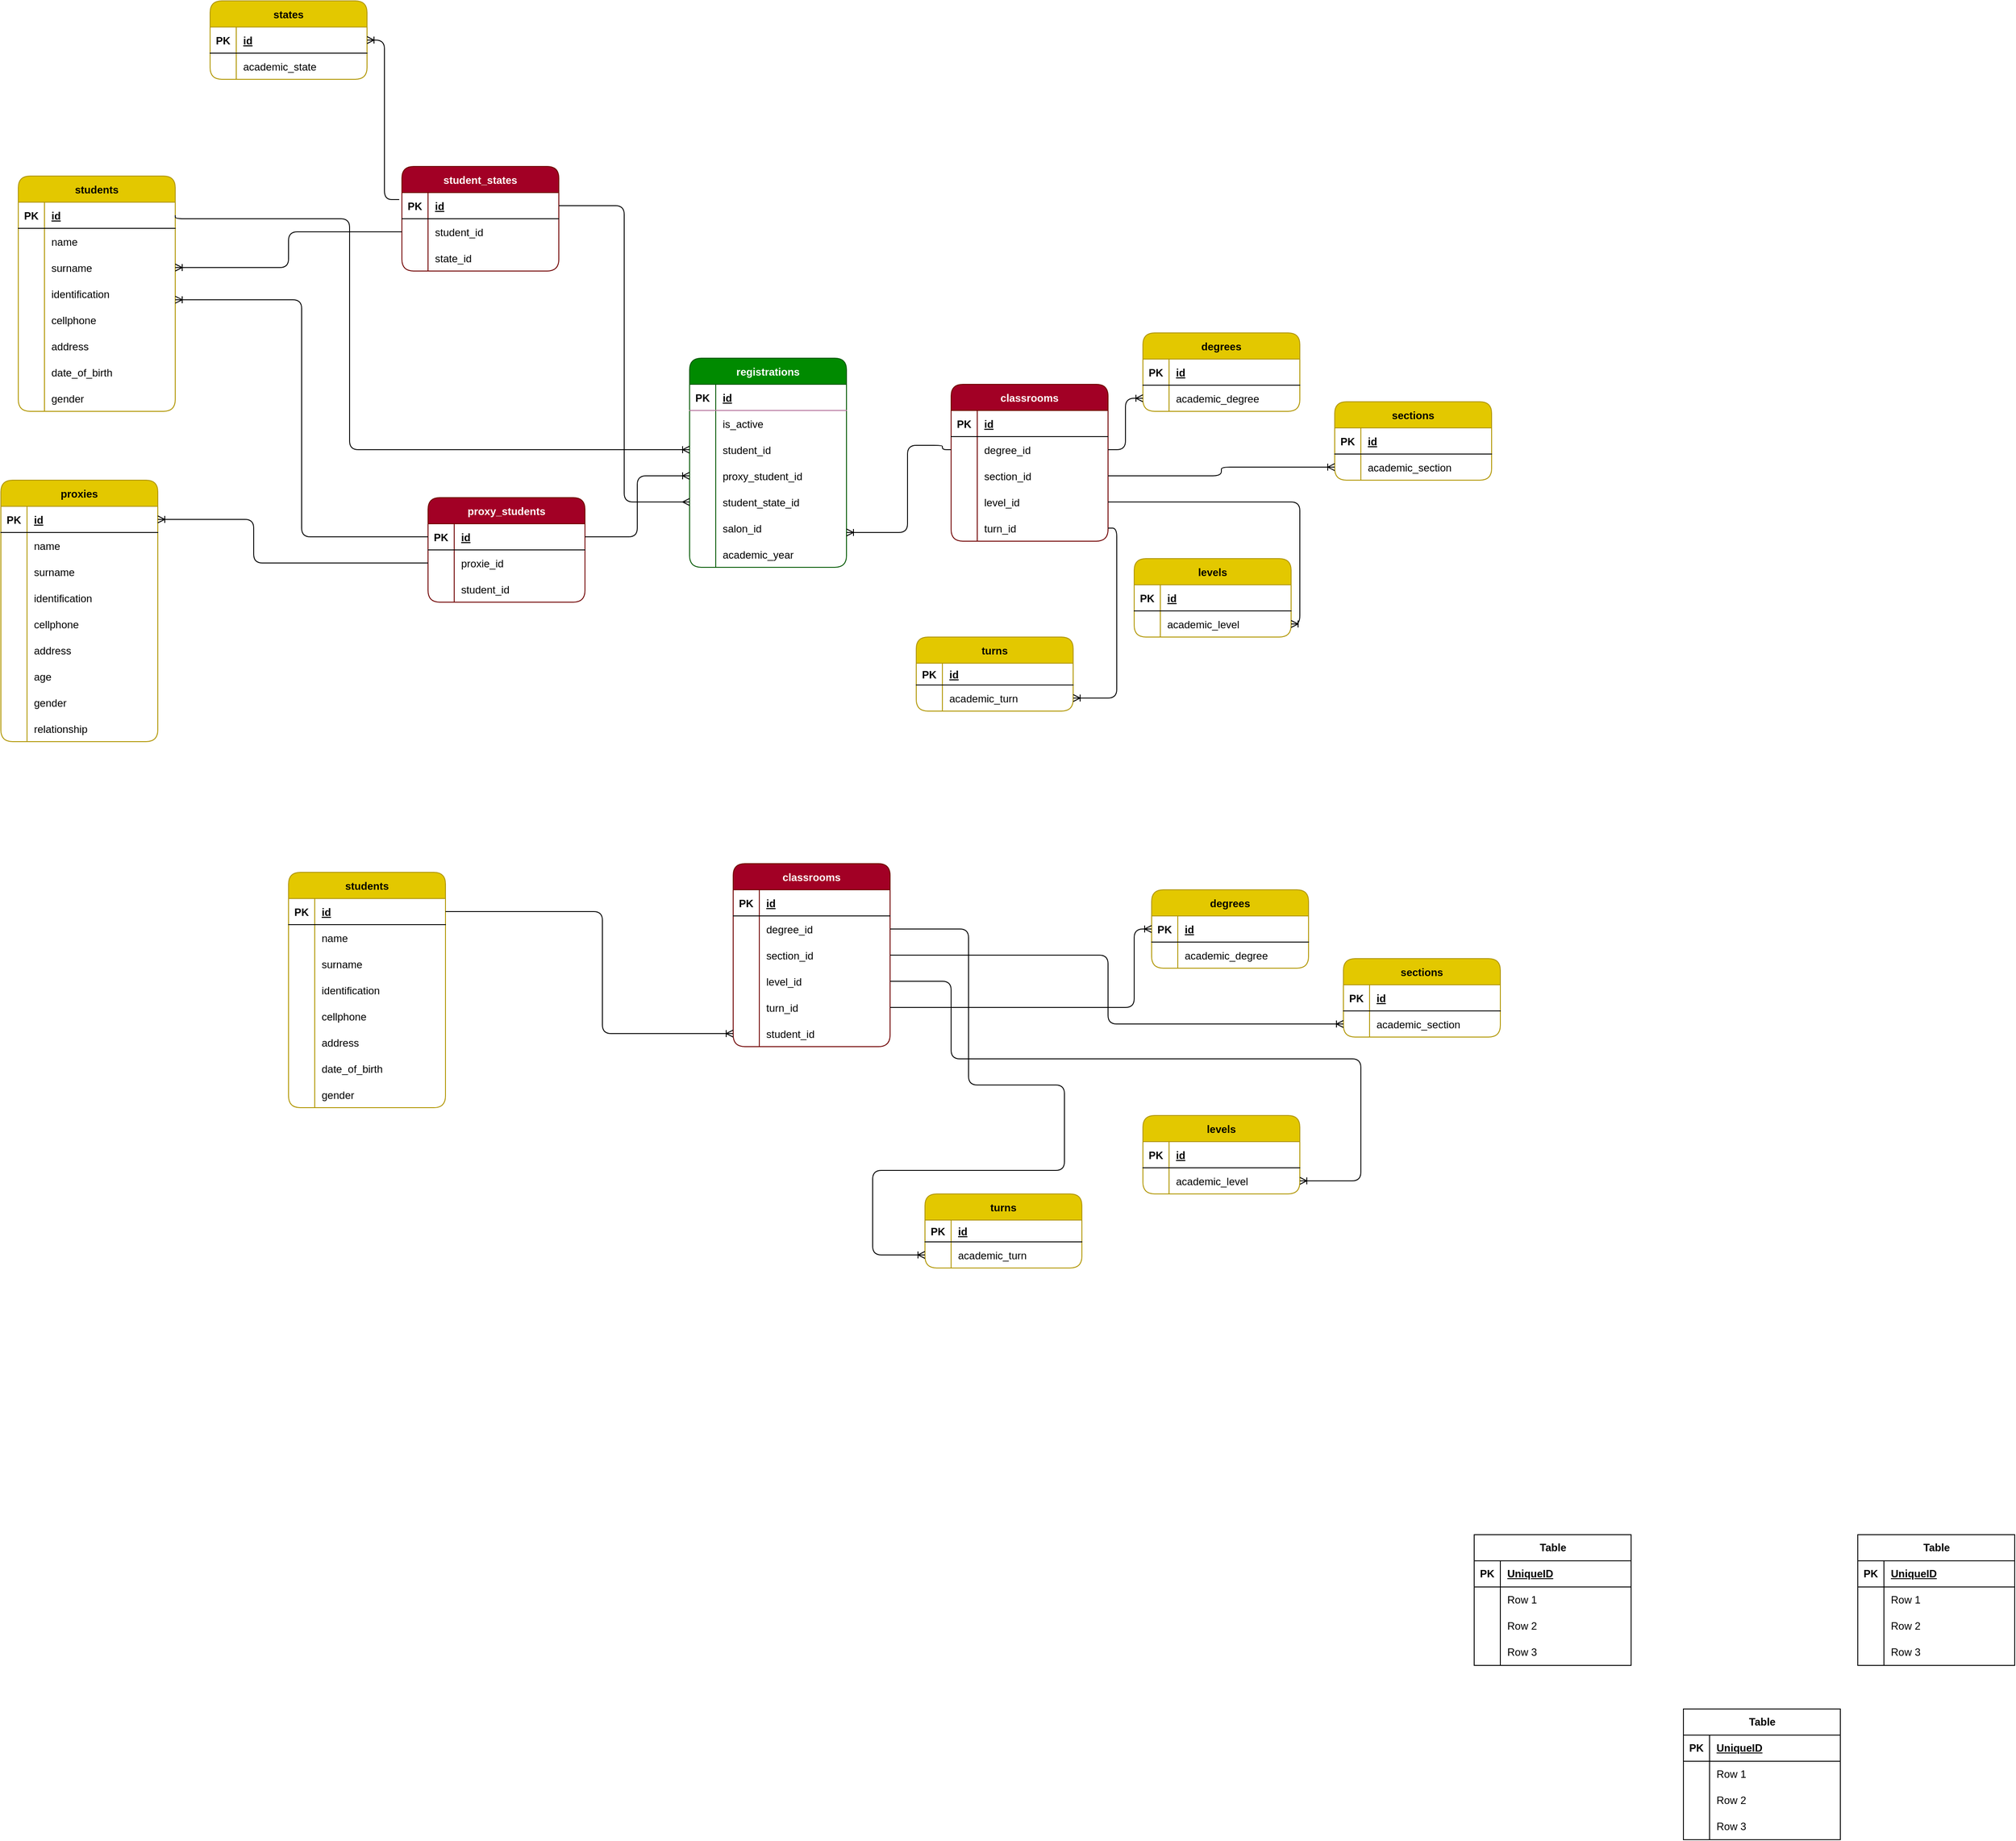 <mxfile version="21.0.10" type="github">
  <diagram name="Página-1" id="JuqT7jjaQWruWGaDGwlm">
    <mxGraphModel dx="3328" dy="3109" grid="1" gridSize="10" guides="1" tooltips="1" connect="1" arrows="1" fold="1" page="1" pageScale="1" pageWidth="827" pageHeight="1169" math="0" shadow="0">
      <root>
        <mxCell id="0" />
        <mxCell id="1" parent="0" />
        <mxCell id="2yEqYr15yIA698hMWI0M-1" value="Table" style="shape=table;startSize=30;container=1;collapsible=1;childLayout=tableLayout;fixedRows=1;rowLines=0;fontStyle=1;align=center;resizeLast=1;html=1;" parent="1" vertex="1">
          <mxGeometry x="120" y="120" width="180" height="150" as="geometry" />
        </mxCell>
        <mxCell id="2yEqYr15yIA698hMWI0M-2" value="" style="shape=tableRow;horizontal=0;startSize=0;swimlaneHead=0;swimlaneBody=0;fillColor=none;collapsible=0;dropTarget=0;points=[[0,0.5],[1,0.5]];portConstraint=eastwest;top=0;left=0;right=0;bottom=1;" parent="2yEqYr15yIA698hMWI0M-1" vertex="1">
          <mxGeometry y="30" width="180" height="30" as="geometry" />
        </mxCell>
        <mxCell id="2yEqYr15yIA698hMWI0M-3" value="PK" style="shape=partialRectangle;connectable=0;fillColor=none;top=0;left=0;bottom=0;right=0;fontStyle=1;overflow=hidden;whiteSpace=wrap;html=1;" parent="2yEqYr15yIA698hMWI0M-2" vertex="1">
          <mxGeometry width="30" height="30" as="geometry">
            <mxRectangle width="30" height="30" as="alternateBounds" />
          </mxGeometry>
        </mxCell>
        <mxCell id="2yEqYr15yIA698hMWI0M-4" value="UniqueID" style="shape=partialRectangle;connectable=0;fillColor=none;top=0;left=0;bottom=0;right=0;align=left;spacingLeft=6;fontStyle=5;overflow=hidden;whiteSpace=wrap;html=1;" parent="2yEqYr15yIA698hMWI0M-2" vertex="1">
          <mxGeometry x="30" width="150" height="30" as="geometry">
            <mxRectangle width="150" height="30" as="alternateBounds" />
          </mxGeometry>
        </mxCell>
        <mxCell id="2yEqYr15yIA698hMWI0M-5" value="" style="shape=tableRow;horizontal=0;startSize=0;swimlaneHead=0;swimlaneBody=0;fillColor=none;collapsible=0;dropTarget=0;points=[[0,0.5],[1,0.5]];portConstraint=eastwest;top=0;left=0;right=0;bottom=0;" parent="2yEqYr15yIA698hMWI0M-1" vertex="1">
          <mxGeometry y="60" width="180" height="30" as="geometry" />
        </mxCell>
        <mxCell id="2yEqYr15yIA698hMWI0M-6" value="" style="shape=partialRectangle;connectable=0;fillColor=none;top=0;left=0;bottom=0;right=0;editable=1;overflow=hidden;whiteSpace=wrap;html=1;" parent="2yEqYr15yIA698hMWI0M-5" vertex="1">
          <mxGeometry width="30" height="30" as="geometry">
            <mxRectangle width="30" height="30" as="alternateBounds" />
          </mxGeometry>
        </mxCell>
        <mxCell id="2yEqYr15yIA698hMWI0M-7" value="Row 1" style="shape=partialRectangle;connectable=0;fillColor=none;top=0;left=0;bottom=0;right=0;align=left;spacingLeft=6;overflow=hidden;whiteSpace=wrap;html=1;" parent="2yEqYr15yIA698hMWI0M-5" vertex="1">
          <mxGeometry x="30" width="150" height="30" as="geometry">
            <mxRectangle width="150" height="30" as="alternateBounds" />
          </mxGeometry>
        </mxCell>
        <mxCell id="2yEqYr15yIA698hMWI0M-8" value="" style="shape=tableRow;horizontal=0;startSize=0;swimlaneHead=0;swimlaneBody=0;fillColor=none;collapsible=0;dropTarget=0;points=[[0,0.5],[1,0.5]];portConstraint=eastwest;top=0;left=0;right=0;bottom=0;" parent="2yEqYr15yIA698hMWI0M-1" vertex="1">
          <mxGeometry y="90" width="180" height="30" as="geometry" />
        </mxCell>
        <mxCell id="2yEqYr15yIA698hMWI0M-9" value="" style="shape=partialRectangle;connectable=0;fillColor=none;top=0;left=0;bottom=0;right=0;editable=1;overflow=hidden;whiteSpace=wrap;html=1;" parent="2yEqYr15yIA698hMWI0M-8" vertex="1">
          <mxGeometry width="30" height="30" as="geometry">
            <mxRectangle width="30" height="30" as="alternateBounds" />
          </mxGeometry>
        </mxCell>
        <mxCell id="2yEqYr15yIA698hMWI0M-10" value="Row 2" style="shape=partialRectangle;connectable=0;fillColor=none;top=0;left=0;bottom=0;right=0;align=left;spacingLeft=6;overflow=hidden;whiteSpace=wrap;html=1;" parent="2yEqYr15yIA698hMWI0M-8" vertex="1">
          <mxGeometry x="30" width="150" height="30" as="geometry">
            <mxRectangle width="150" height="30" as="alternateBounds" />
          </mxGeometry>
        </mxCell>
        <mxCell id="2yEqYr15yIA698hMWI0M-11" value="" style="shape=tableRow;horizontal=0;startSize=0;swimlaneHead=0;swimlaneBody=0;fillColor=none;collapsible=0;dropTarget=0;points=[[0,0.5],[1,0.5]];portConstraint=eastwest;top=0;left=0;right=0;bottom=0;" parent="2yEqYr15yIA698hMWI0M-1" vertex="1">
          <mxGeometry y="120" width="180" height="30" as="geometry" />
        </mxCell>
        <mxCell id="2yEqYr15yIA698hMWI0M-12" value="" style="shape=partialRectangle;connectable=0;fillColor=none;top=0;left=0;bottom=0;right=0;editable=1;overflow=hidden;whiteSpace=wrap;html=1;" parent="2yEqYr15yIA698hMWI0M-11" vertex="1">
          <mxGeometry width="30" height="30" as="geometry">
            <mxRectangle width="30" height="30" as="alternateBounds" />
          </mxGeometry>
        </mxCell>
        <mxCell id="2yEqYr15yIA698hMWI0M-13" value="Row 3" style="shape=partialRectangle;connectable=0;fillColor=none;top=0;left=0;bottom=0;right=0;align=left;spacingLeft=6;overflow=hidden;whiteSpace=wrap;html=1;" parent="2yEqYr15yIA698hMWI0M-11" vertex="1">
          <mxGeometry x="30" width="150" height="30" as="geometry">
            <mxRectangle width="150" height="30" as="alternateBounds" />
          </mxGeometry>
        </mxCell>
        <mxCell id="2yEqYr15yIA698hMWI0M-14" value="Table" style="shape=table;startSize=30;container=1;collapsible=1;childLayout=tableLayout;fixedRows=1;rowLines=0;fontStyle=1;align=center;resizeLast=1;html=1;" parent="1" vertex="1">
          <mxGeometry x="560" y="120" width="180" height="150" as="geometry" />
        </mxCell>
        <mxCell id="2yEqYr15yIA698hMWI0M-15" value="" style="shape=tableRow;horizontal=0;startSize=0;swimlaneHead=0;swimlaneBody=0;fillColor=none;collapsible=0;dropTarget=0;points=[[0,0.5],[1,0.5]];portConstraint=eastwest;top=0;left=0;right=0;bottom=1;" parent="2yEqYr15yIA698hMWI0M-14" vertex="1">
          <mxGeometry y="30" width="180" height="30" as="geometry" />
        </mxCell>
        <mxCell id="2yEqYr15yIA698hMWI0M-16" value="PK" style="shape=partialRectangle;connectable=0;fillColor=none;top=0;left=0;bottom=0;right=0;fontStyle=1;overflow=hidden;whiteSpace=wrap;html=1;" parent="2yEqYr15yIA698hMWI0M-15" vertex="1">
          <mxGeometry width="30" height="30" as="geometry">
            <mxRectangle width="30" height="30" as="alternateBounds" />
          </mxGeometry>
        </mxCell>
        <mxCell id="2yEqYr15yIA698hMWI0M-17" value="UniqueID" style="shape=partialRectangle;connectable=0;fillColor=none;top=0;left=0;bottom=0;right=0;align=left;spacingLeft=6;fontStyle=5;overflow=hidden;whiteSpace=wrap;html=1;" parent="2yEqYr15yIA698hMWI0M-15" vertex="1">
          <mxGeometry x="30" width="150" height="30" as="geometry">
            <mxRectangle width="150" height="30" as="alternateBounds" />
          </mxGeometry>
        </mxCell>
        <mxCell id="2yEqYr15yIA698hMWI0M-18" value="" style="shape=tableRow;horizontal=0;startSize=0;swimlaneHead=0;swimlaneBody=0;fillColor=none;collapsible=0;dropTarget=0;points=[[0,0.5],[1,0.5]];portConstraint=eastwest;top=0;left=0;right=0;bottom=0;" parent="2yEqYr15yIA698hMWI0M-14" vertex="1">
          <mxGeometry y="60" width="180" height="30" as="geometry" />
        </mxCell>
        <mxCell id="2yEqYr15yIA698hMWI0M-19" value="" style="shape=partialRectangle;connectable=0;fillColor=none;top=0;left=0;bottom=0;right=0;editable=1;overflow=hidden;whiteSpace=wrap;html=1;" parent="2yEqYr15yIA698hMWI0M-18" vertex="1">
          <mxGeometry width="30" height="30" as="geometry">
            <mxRectangle width="30" height="30" as="alternateBounds" />
          </mxGeometry>
        </mxCell>
        <mxCell id="2yEqYr15yIA698hMWI0M-20" value="Row 1" style="shape=partialRectangle;connectable=0;fillColor=none;top=0;left=0;bottom=0;right=0;align=left;spacingLeft=6;overflow=hidden;whiteSpace=wrap;html=1;" parent="2yEqYr15yIA698hMWI0M-18" vertex="1">
          <mxGeometry x="30" width="150" height="30" as="geometry">
            <mxRectangle width="150" height="30" as="alternateBounds" />
          </mxGeometry>
        </mxCell>
        <mxCell id="2yEqYr15yIA698hMWI0M-21" value="" style="shape=tableRow;horizontal=0;startSize=0;swimlaneHead=0;swimlaneBody=0;fillColor=none;collapsible=0;dropTarget=0;points=[[0,0.5],[1,0.5]];portConstraint=eastwest;top=0;left=0;right=0;bottom=0;" parent="2yEqYr15yIA698hMWI0M-14" vertex="1">
          <mxGeometry y="90" width="180" height="30" as="geometry" />
        </mxCell>
        <mxCell id="2yEqYr15yIA698hMWI0M-22" value="" style="shape=partialRectangle;connectable=0;fillColor=none;top=0;left=0;bottom=0;right=0;editable=1;overflow=hidden;whiteSpace=wrap;html=1;" parent="2yEqYr15yIA698hMWI0M-21" vertex="1">
          <mxGeometry width="30" height="30" as="geometry">
            <mxRectangle width="30" height="30" as="alternateBounds" />
          </mxGeometry>
        </mxCell>
        <mxCell id="2yEqYr15yIA698hMWI0M-23" value="Row 2" style="shape=partialRectangle;connectable=0;fillColor=none;top=0;left=0;bottom=0;right=0;align=left;spacingLeft=6;overflow=hidden;whiteSpace=wrap;html=1;" parent="2yEqYr15yIA698hMWI0M-21" vertex="1">
          <mxGeometry x="30" width="150" height="30" as="geometry">
            <mxRectangle width="150" height="30" as="alternateBounds" />
          </mxGeometry>
        </mxCell>
        <mxCell id="2yEqYr15yIA698hMWI0M-24" value="" style="shape=tableRow;horizontal=0;startSize=0;swimlaneHead=0;swimlaneBody=0;fillColor=none;collapsible=0;dropTarget=0;points=[[0,0.5],[1,0.5]];portConstraint=eastwest;top=0;left=0;right=0;bottom=0;" parent="2yEqYr15yIA698hMWI0M-14" vertex="1">
          <mxGeometry y="120" width="180" height="30" as="geometry" />
        </mxCell>
        <mxCell id="2yEqYr15yIA698hMWI0M-25" value="" style="shape=partialRectangle;connectable=0;fillColor=none;top=0;left=0;bottom=0;right=0;editable=1;overflow=hidden;whiteSpace=wrap;html=1;" parent="2yEqYr15yIA698hMWI0M-24" vertex="1">
          <mxGeometry width="30" height="30" as="geometry">
            <mxRectangle width="30" height="30" as="alternateBounds" />
          </mxGeometry>
        </mxCell>
        <mxCell id="2yEqYr15yIA698hMWI0M-26" value="Row 3" style="shape=partialRectangle;connectable=0;fillColor=none;top=0;left=0;bottom=0;right=0;align=left;spacingLeft=6;overflow=hidden;whiteSpace=wrap;html=1;" parent="2yEqYr15yIA698hMWI0M-24" vertex="1">
          <mxGeometry x="30" width="150" height="30" as="geometry">
            <mxRectangle width="150" height="30" as="alternateBounds" />
          </mxGeometry>
        </mxCell>
        <mxCell id="2yEqYr15yIA698hMWI0M-27" value="Table" style="shape=table;startSize=30;container=1;collapsible=1;childLayout=tableLayout;fixedRows=1;rowLines=0;fontStyle=1;align=center;resizeLast=1;html=1;" parent="1" vertex="1">
          <mxGeometry x="360" y="320" width="180" height="150" as="geometry" />
        </mxCell>
        <mxCell id="2yEqYr15yIA698hMWI0M-28" value="" style="shape=tableRow;horizontal=0;startSize=0;swimlaneHead=0;swimlaneBody=0;fillColor=none;collapsible=0;dropTarget=0;points=[[0,0.5],[1,0.5]];portConstraint=eastwest;top=0;left=0;right=0;bottom=1;" parent="2yEqYr15yIA698hMWI0M-27" vertex="1">
          <mxGeometry y="30" width="180" height="30" as="geometry" />
        </mxCell>
        <mxCell id="2yEqYr15yIA698hMWI0M-29" value="PK" style="shape=partialRectangle;connectable=0;fillColor=none;top=0;left=0;bottom=0;right=0;fontStyle=1;overflow=hidden;whiteSpace=wrap;html=1;" parent="2yEqYr15yIA698hMWI0M-28" vertex="1">
          <mxGeometry width="30" height="30" as="geometry">
            <mxRectangle width="30" height="30" as="alternateBounds" />
          </mxGeometry>
        </mxCell>
        <mxCell id="2yEqYr15yIA698hMWI0M-30" value="UniqueID" style="shape=partialRectangle;connectable=0;fillColor=none;top=0;left=0;bottom=0;right=0;align=left;spacingLeft=6;fontStyle=5;overflow=hidden;whiteSpace=wrap;html=1;" parent="2yEqYr15yIA698hMWI0M-28" vertex="1">
          <mxGeometry x="30" width="150" height="30" as="geometry">
            <mxRectangle width="150" height="30" as="alternateBounds" />
          </mxGeometry>
        </mxCell>
        <mxCell id="2yEqYr15yIA698hMWI0M-31" value="" style="shape=tableRow;horizontal=0;startSize=0;swimlaneHead=0;swimlaneBody=0;fillColor=none;collapsible=0;dropTarget=0;points=[[0,0.5],[1,0.5]];portConstraint=eastwest;top=0;left=0;right=0;bottom=0;" parent="2yEqYr15yIA698hMWI0M-27" vertex="1">
          <mxGeometry y="60" width="180" height="30" as="geometry" />
        </mxCell>
        <mxCell id="2yEqYr15yIA698hMWI0M-32" value="" style="shape=partialRectangle;connectable=0;fillColor=none;top=0;left=0;bottom=0;right=0;editable=1;overflow=hidden;whiteSpace=wrap;html=1;" parent="2yEqYr15yIA698hMWI0M-31" vertex="1">
          <mxGeometry width="30" height="30" as="geometry">
            <mxRectangle width="30" height="30" as="alternateBounds" />
          </mxGeometry>
        </mxCell>
        <mxCell id="2yEqYr15yIA698hMWI0M-33" value="Row 1" style="shape=partialRectangle;connectable=0;fillColor=none;top=0;left=0;bottom=0;right=0;align=left;spacingLeft=6;overflow=hidden;whiteSpace=wrap;html=1;" parent="2yEqYr15yIA698hMWI0M-31" vertex="1">
          <mxGeometry x="30" width="150" height="30" as="geometry">
            <mxRectangle width="150" height="30" as="alternateBounds" />
          </mxGeometry>
        </mxCell>
        <mxCell id="2yEqYr15yIA698hMWI0M-34" value="" style="shape=tableRow;horizontal=0;startSize=0;swimlaneHead=0;swimlaneBody=0;fillColor=none;collapsible=0;dropTarget=0;points=[[0,0.5],[1,0.5]];portConstraint=eastwest;top=0;left=0;right=0;bottom=0;" parent="2yEqYr15yIA698hMWI0M-27" vertex="1">
          <mxGeometry y="90" width="180" height="30" as="geometry" />
        </mxCell>
        <mxCell id="2yEqYr15yIA698hMWI0M-35" value="" style="shape=partialRectangle;connectable=0;fillColor=none;top=0;left=0;bottom=0;right=0;editable=1;overflow=hidden;whiteSpace=wrap;html=1;" parent="2yEqYr15yIA698hMWI0M-34" vertex="1">
          <mxGeometry width="30" height="30" as="geometry">
            <mxRectangle width="30" height="30" as="alternateBounds" />
          </mxGeometry>
        </mxCell>
        <mxCell id="2yEqYr15yIA698hMWI0M-36" value="Row 2" style="shape=partialRectangle;connectable=0;fillColor=none;top=0;left=0;bottom=0;right=0;align=left;spacingLeft=6;overflow=hidden;whiteSpace=wrap;html=1;" parent="2yEqYr15yIA698hMWI0M-34" vertex="1">
          <mxGeometry x="30" width="150" height="30" as="geometry">
            <mxRectangle width="150" height="30" as="alternateBounds" />
          </mxGeometry>
        </mxCell>
        <mxCell id="2yEqYr15yIA698hMWI0M-37" value="" style="shape=tableRow;horizontal=0;startSize=0;swimlaneHead=0;swimlaneBody=0;fillColor=none;collapsible=0;dropTarget=0;points=[[0,0.5],[1,0.5]];portConstraint=eastwest;top=0;left=0;right=0;bottom=0;" parent="2yEqYr15yIA698hMWI0M-27" vertex="1">
          <mxGeometry y="120" width="180" height="30" as="geometry" />
        </mxCell>
        <mxCell id="2yEqYr15yIA698hMWI0M-38" value="" style="shape=partialRectangle;connectable=0;fillColor=none;top=0;left=0;bottom=0;right=0;editable=1;overflow=hidden;whiteSpace=wrap;html=1;" parent="2yEqYr15yIA698hMWI0M-37" vertex="1">
          <mxGeometry width="30" height="30" as="geometry">
            <mxRectangle width="30" height="30" as="alternateBounds" />
          </mxGeometry>
        </mxCell>
        <mxCell id="2yEqYr15yIA698hMWI0M-39" value="Row 3" style="shape=partialRectangle;connectable=0;fillColor=none;top=0;left=0;bottom=0;right=0;align=left;spacingLeft=6;overflow=hidden;whiteSpace=wrap;html=1;" parent="2yEqYr15yIA698hMWI0M-37" vertex="1">
          <mxGeometry x="30" width="150" height="30" as="geometry">
            <mxRectangle width="150" height="30" as="alternateBounds" />
          </mxGeometry>
        </mxCell>
        <mxCell id="2yEqYr15yIA698hMWI0M-40" value="students" style="shape=table;startSize=30;container=1;collapsible=1;childLayout=tableLayout;fixedRows=1;rowLines=0;fontStyle=1;align=center;resizeLast=1;rounded=1;fillColor=#e3c800;fontColor=#000000;strokeColor=#B09500;" parent="1" vertex="1">
          <mxGeometry x="-1550" y="-1439" width="180" height="270" as="geometry">
            <mxRectangle x="-680" y="855" width="70" height="30" as="alternateBounds" />
          </mxGeometry>
        </mxCell>
        <mxCell id="2yEqYr15yIA698hMWI0M-41" value="" style="shape=tableRow;horizontal=0;startSize=0;swimlaneHead=0;swimlaneBody=0;fillColor=none;collapsible=0;dropTarget=0;points=[[0,0.5],[1,0.5]];portConstraint=eastwest;top=0;left=0;right=0;bottom=1;rounded=1;" parent="2yEqYr15yIA698hMWI0M-40" vertex="1">
          <mxGeometry y="30" width="180" height="30" as="geometry" />
        </mxCell>
        <mxCell id="2yEqYr15yIA698hMWI0M-42" value="PK" style="shape=partialRectangle;connectable=0;fillColor=none;top=0;left=0;bottom=0;right=0;fontStyle=1;overflow=hidden;rounded=1;" parent="2yEqYr15yIA698hMWI0M-41" vertex="1">
          <mxGeometry width="30" height="30" as="geometry">
            <mxRectangle width="30" height="30" as="alternateBounds" />
          </mxGeometry>
        </mxCell>
        <mxCell id="2yEqYr15yIA698hMWI0M-43" value="id" style="shape=partialRectangle;connectable=0;fillColor=none;top=0;left=0;bottom=0;right=0;align=left;spacingLeft=6;fontStyle=5;overflow=hidden;rounded=1;" parent="2yEqYr15yIA698hMWI0M-41" vertex="1">
          <mxGeometry x="30" width="150" height="30" as="geometry">
            <mxRectangle width="150" height="30" as="alternateBounds" />
          </mxGeometry>
        </mxCell>
        <mxCell id="2yEqYr15yIA698hMWI0M-44" value="" style="shape=tableRow;horizontal=0;startSize=0;swimlaneHead=0;swimlaneBody=0;fillColor=none;collapsible=0;dropTarget=0;points=[[0,0.5],[1,0.5]];portConstraint=eastwest;top=0;left=0;right=0;bottom=0;rounded=1;" parent="2yEqYr15yIA698hMWI0M-40" vertex="1">
          <mxGeometry y="60" width="180" height="30" as="geometry" />
        </mxCell>
        <mxCell id="2yEqYr15yIA698hMWI0M-45" value="" style="shape=partialRectangle;connectable=0;fillColor=none;top=0;left=0;bottom=0;right=0;editable=1;overflow=hidden;rounded=1;" parent="2yEqYr15yIA698hMWI0M-44" vertex="1">
          <mxGeometry width="30" height="30" as="geometry">
            <mxRectangle width="30" height="30" as="alternateBounds" />
          </mxGeometry>
        </mxCell>
        <mxCell id="2yEqYr15yIA698hMWI0M-46" value="name" style="shape=partialRectangle;connectable=0;fillColor=none;top=0;left=0;bottom=0;right=0;align=left;spacingLeft=6;overflow=hidden;rounded=1;" parent="2yEqYr15yIA698hMWI0M-44" vertex="1">
          <mxGeometry x="30" width="150" height="30" as="geometry">
            <mxRectangle width="150" height="30" as="alternateBounds" />
          </mxGeometry>
        </mxCell>
        <mxCell id="2yEqYr15yIA698hMWI0M-47" value="" style="shape=tableRow;horizontal=0;startSize=0;swimlaneHead=0;swimlaneBody=0;fillColor=none;collapsible=0;dropTarget=0;points=[[0,0.5],[1,0.5]];portConstraint=eastwest;top=0;left=0;right=0;bottom=0;rounded=1;" parent="2yEqYr15yIA698hMWI0M-40" vertex="1">
          <mxGeometry y="90" width="180" height="30" as="geometry" />
        </mxCell>
        <mxCell id="2yEqYr15yIA698hMWI0M-48" value="" style="shape=partialRectangle;connectable=0;fillColor=none;top=0;left=0;bottom=0;right=0;editable=1;overflow=hidden;rounded=1;" parent="2yEqYr15yIA698hMWI0M-47" vertex="1">
          <mxGeometry width="30" height="30" as="geometry">
            <mxRectangle width="30" height="30" as="alternateBounds" />
          </mxGeometry>
        </mxCell>
        <mxCell id="2yEqYr15yIA698hMWI0M-49" value="surname" style="shape=partialRectangle;connectable=0;fillColor=none;top=0;left=0;bottom=0;right=0;align=left;spacingLeft=6;overflow=hidden;rounded=1;" parent="2yEqYr15yIA698hMWI0M-47" vertex="1">
          <mxGeometry x="30" width="150" height="30" as="geometry">
            <mxRectangle width="150" height="30" as="alternateBounds" />
          </mxGeometry>
        </mxCell>
        <mxCell id="2yEqYr15yIA698hMWI0M-50" value="" style="shape=tableRow;horizontal=0;startSize=0;swimlaneHead=0;swimlaneBody=0;fillColor=none;collapsible=0;dropTarget=0;points=[[0,0.5],[1,0.5]];portConstraint=eastwest;top=0;left=0;right=0;bottom=0;rounded=1;" parent="2yEqYr15yIA698hMWI0M-40" vertex="1">
          <mxGeometry y="120" width="180" height="30" as="geometry" />
        </mxCell>
        <mxCell id="2yEqYr15yIA698hMWI0M-51" value="" style="shape=partialRectangle;connectable=0;fillColor=none;top=0;left=0;bottom=0;right=0;editable=1;overflow=hidden;rounded=1;" parent="2yEqYr15yIA698hMWI0M-50" vertex="1">
          <mxGeometry width="30" height="30" as="geometry">
            <mxRectangle width="30" height="30" as="alternateBounds" />
          </mxGeometry>
        </mxCell>
        <mxCell id="2yEqYr15yIA698hMWI0M-52" value="identification" style="shape=partialRectangle;connectable=0;fillColor=none;top=0;left=0;bottom=0;right=0;align=left;spacingLeft=6;overflow=hidden;rounded=1;" parent="2yEqYr15yIA698hMWI0M-50" vertex="1">
          <mxGeometry x="30" width="150" height="30" as="geometry">
            <mxRectangle width="150" height="30" as="alternateBounds" />
          </mxGeometry>
        </mxCell>
        <mxCell id="2yEqYr15yIA698hMWI0M-53" value="" style="shape=tableRow;horizontal=0;startSize=0;swimlaneHead=0;swimlaneBody=0;fillColor=none;collapsible=0;dropTarget=0;points=[[0,0.5],[1,0.5]];portConstraint=eastwest;top=0;left=0;right=0;bottom=0;rounded=1;" parent="2yEqYr15yIA698hMWI0M-40" vertex="1">
          <mxGeometry y="150" width="180" height="30" as="geometry" />
        </mxCell>
        <mxCell id="2yEqYr15yIA698hMWI0M-54" value="" style="shape=partialRectangle;connectable=0;fillColor=none;top=0;left=0;bottom=0;right=0;editable=1;overflow=hidden;rounded=1;" parent="2yEqYr15yIA698hMWI0M-53" vertex="1">
          <mxGeometry width="30" height="30" as="geometry">
            <mxRectangle width="30" height="30" as="alternateBounds" />
          </mxGeometry>
        </mxCell>
        <mxCell id="2yEqYr15yIA698hMWI0M-55" value="cellphone" style="shape=partialRectangle;connectable=0;fillColor=none;top=0;left=0;bottom=0;right=0;align=left;spacingLeft=6;overflow=hidden;rounded=1;" parent="2yEqYr15yIA698hMWI0M-53" vertex="1">
          <mxGeometry x="30" width="150" height="30" as="geometry">
            <mxRectangle width="150" height="30" as="alternateBounds" />
          </mxGeometry>
        </mxCell>
        <mxCell id="2yEqYr15yIA698hMWI0M-56" value="" style="shape=tableRow;horizontal=0;startSize=0;swimlaneHead=0;swimlaneBody=0;fillColor=none;collapsible=0;dropTarget=0;points=[[0,0.5],[1,0.5]];portConstraint=eastwest;top=0;left=0;right=0;bottom=0;rounded=1;" parent="2yEqYr15yIA698hMWI0M-40" vertex="1">
          <mxGeometry y="180" width="180" height="30" as="geometry" />
        </mxCell>
        <mxCell id="2yEqYr15yIA698hMWI0M-57" value="" style="shape=partialRectangle;connectable=0;fillColor=none;top=0;left=0;bottom=0;right=0;editable=1;overflow=hidden;rounded=1;" parent="2yEqYr15yIA698hMWI0M-56" vertex="1">
          <mxGeometry width="30" height="30" as="geometry">
            <mxRectangle width="30" height="30" as="alternateBounds" />
          </mxGeometry>
        </mxCell>
        <mxCell id="2yEqYr15yIA698hMWI0M-58" value="address" style="shape=partialRectangle;connectable=0;fillColor=none;top=0;left=0;bottom=0;right=0;align=left;spacingLeft=6;overflow=hidden;rounded=1;" parent="2yEqYr15yIA698hMWI0M-56" vertex="1">
          <mxGeometry x="30" width="150" height="30" as="geometry">
            <mxRectangle width="150" height="30" as="alternateBounds" />
          </mxGeometry>
        </mxCell>
        <mxCell id="2yEqYr15yIA698hMWI0M-59" value="" style="shape=tableRow;horizontal=0;startSize=0;swimlaneHead=0;swimlaneBody=0;fillColor=none;collapsible=0;dropTarget=0;points=[[0,0.5],[1,0.5]];portConstraint=eastwest;top=0;left=0;right=0;bottom=0;rounded=1;" parent="2yEqYr15yIA698hMWI0M-40" vertex="1">
          <mxGeometry y="210" width="180" height="30" as="geometry" />
        </mxCell>
        <mxCell id="2yEqYr15yIA698hMWI0M-60" value="" style="shape=partialRectangle;connectable=0;fillColor=none;top=0;left=0;bottom=0;right=0;editable=1;overflow=hidden;rounded=1;" parent="2yEqYr15yIA698hMWI0M-59" vertex="1">
          <mxGeometry width="30" height="30" as="geometry">
            <mxRectangle width="30" height="30" as="alternateBounds" />
          </mxGeometry>
        </mxCell>
        <mxCell id="2yEqYr15yIA698hMWI0M-61" value="date_of_birth" style="shape=partialRectangle;connectable=0;fillColor=none;top=0;left=0;bottom=0;right=0;align=left;spacingLeft=6;overflow=hidden;rounded=1;" parent="2yEqYr15yIA698hMWI0M-59" vertex="1">
          <mxGeometry x="30" width="150" height="30" as="geometry">
            <mxRectangle width="150" height="30" as="alternateBounds" />
          </mxGeometry>
        </mxCell>
        <mxCell id="2yEqYr15yIA698hMWI0M-62" value="" style="shape=tableRow;horizontal=0;startSize=0;swimlaneHead=0;swimlaneBody=0;fillColor=none;collapsible=0;dropTarget=0;points=[[0,0.5],[1,0.5]];portConstraint=eastwest;top=0;left=0;right=0;bottom=0;rounded=1;" parent="2yEqYr15yIA698hMWI0M-40" vertex="1">
          <mxGeometry y="240" width="180" height="30" as="geometry" />
        </mxCell>
        <mxCell id="2yEqYr15yIA698hMWI0M-63" value="" style="shape=partialRectangle;connectable=0;fillColor=none;top=0;left=0;bottom=0;right=0;editable=1;overflow=hidden;rounded=1;" parent="2yEqYr15yIA698hMWI0M-62" vertex="1">
          <mxGeometry width="30" height="30" as="geometry">
            <mxRectangle width="30" height="30" as="alternateBounds" />
          </mxGeometry>
        </mxCell>
        <mxCell id="2yEqYr15yIA698hMWI0M-64" value="gender" style="shape=partialRectangle;connectable=0;fillColor=none;top=0;left=0;bottom=0;right=0;align=left;spacingLeft=6;overflow=hidden;rounded=1;" parent="2yEqYr15yIA698hMWI0M-62" vertex="1">
          <mxGeometry x="30" width="150" height="30" as="geometry">
            <mxRectangle width="150" height="30" as="alternateBounds" />
          </mxGeometry>
        </mxCell>
        <mxCell id="2yEqYr15yIA698hMWI0M-65" value="proxies" style="shape=table;startSize=30;container=1;collapsible=1;childLayout=tableLayout;fixedRows=1;rowLines=0;fontStyle=1;align=center;resizeLast=1;fillColor=#e3c800;rounded=1;fontColor=#000000;strokeColor=#B09500;" parent="1" vertex="1">
          <mxGeometry x="-1570" y="-1090" width="180" height="300" as="geometry">
            <mxRectangle x="-1610" y="500" width="70" height="30" as="alternateBounds" />
          </mxGeometry>
        </mxCell>
        <mxCell id="2yEqYr15yIA698hMWI0M-66" value="" style="shape=tableRow;horizontal=0;startSize=0;swimlaneHead=0;swimlaneBody=0;fillColor=none;collapsible=0;dropTarget=0;points=[[0,0.5],[1,0.5]];portConstraint=eastwest;top=0;left=0;right=0;bottom=1;rounded=1;" parent="2yEqYr15yIA698hMWI0M-65" vertex="1">
          <mxGeometry y="30" width="180" height="30" as="geometry" />
        </mxCell>
        <mxCell id="2yEqYr15yIA698hMWI0M-67" value="PK" style="shape=partialRectangle;connectable=0;fillColor=none;top=0;left=0;bottom=0;right=0;fontStyle=1;overflow=hidden;rounded=1;" parent="2yEqYr15yIA698hMWI0M-66" vertex="1">
          <mxGeometry width="30" height="30" as="geometry">
            <mxRectangle width="30" height="30" as="alternateBounds" />
          </mxGeometry>
        </mxCell>
        <mxCell id="2yEqYr15yIA698hMWI0M-68" value="id" style="shape=partialRectangle;connectable=0;fillColor=none;top=0;left=0;bottom=0;right=0;align=left;spacingLeft=6;fontStyle=5;overflow=hidden;rounded=1;" parent="2yEqYr15yIA698hMWI0M-66" vertex="1">
          <mxGeometry x="30" width="150" height="30" as="geometry">
            <mxRectangle width="150" height="30" as="alternateBounds" />
          </mxGeometry>
        </mxCell>
        <mxCell id="2yEqYr15yIA698hMWI0M-69" value="" style="shape=tableRow;horizontal=0;startSize=0;swimlaneHead=0;swimlaneBody=0;fillColor=none;collapsible=0;dropTarget=0;points=[[0,0.5],[1,0.5]];portConstraint=eastwest;top=0;left=0;right=0;bottom=0;rounded=1;" parent="2yEqYr15yIA698hMWI0M-65" vertex="1">
          <mxGeometry y="60" width="180" height="30" as="geometry" />
        </mxCell>
        <mxCell id="2yEqYr15yIA698hMWI0M-70" value="" style="shape=partialRectangle;connectable=0;fillColor=none;top=0;left=0;bottom=0;right=0;editable=1;overflow=hidden;rounded=1;" parent="2yEqYr15yIA698hMWI0M-69" vertex="1">
          <mxGeometry width="30" height="30" as="geometry">
            <mxRectangle width="30" height="30" as="alternateBounds" />
          </mxGeometry>
        </mxCell>
        <mxCell id="2yEqYr15yIA698hMWI0M-71" value="name" style="shape=partialRectangle;connectable=0;fillColor=none;top=0;left=0;bottom=0;right=0;align=left;spacingLeft=6;overflow=hidden;rounded=1;" parent="2yEqYr15yIA698hMWI0M-69" vertex="1">
          <mxGeometry x="30" width="150" height="30" as="geometry">
            <mxRectangle width="150" height="30" as="alternateBounds" />
          </mxGeometry>
        </mxCell>
        <mxCell id="2yEqYr15yIA698hMWI0M-72" value="" style="shape=tableRow;horizontal=0;startSize=0;swimlaneHead=0;swimlaneBody=0;fillColor=none;collapsible=0;dropTarget=0;points=[[0,0.5],[1,0.5]];portConstraint=eastwest;top=0;left=0;right=0;bottom=0;rounded=1;" parent="2yEqYr15yIA698hMWI0M-65" vertex="1">
          <mxGeometry y="90" width="180" height="30" as="geometry" />
        </mxCell>
        <mxCell id="2yEqYr15yIA698hMWI0M-73" value="" style="shape=partialRectangle;connectable=0;fillColor=none;top=0;left=0;bottom=0;right=0;editable=1;overflow=hidden;rounded=1;" parent="2yEqYr15yIA698hMWI0M-72" vertex="1">
          <mxGeometry width="30" height="30" as="geometry">
            <mxRectangle width="30" height="30" as="alternateBounds" />
          </mxGeometry>
        </mxCell>
        <mxCell id="2yEqYr15yIA698hMWI0M-74" value="surname" style="shape=partialRectangle;connectable=0;fillColor=none;top=0;left=0;bottom=0;right=0;align=left;spacingLeft=6;overflow=hidden;rounded=1;" parent="2yEqYr15yIA698hMWI0M-72" vertex="1">
          <mxGeometry x="30" width="150" height="30" as="geometry">
            <mxRectangle width="150" height="30" as="alternateBounds" />
          </mxGeometry>
        </mxCell>
        <mxCell id="2yEqYr15yIA698hMWI0M-75" value="" style="shape=tableRow;horizontal=0;startSize=0;swimlaneHead=0;swimlaneBody=0;fillColor=none;collapsible=0;dropTarget=0;points=[[0,0.5],[1,0.5]];portConstraint=eastwest;top=0;left=0;right=0;bottom=0;rounded=1;" parent="2yEqYr15yIA698hMWI0M-65" vertex="1">
          <mxGeometry y="120" width="180" height="30" as="geometry" />
        </mxCell>
        <mxCell id="2yEqYr15yIA698hMWI0M-76" value="" style="shape=partialRectangle;connectable=0;fillColor=none;top=0;left=0;bottom=0;right=0;editable=1;overflow=hidden;rounded=1;" parent="2yEqYr15yIA698hMWI0M-75" vertex="1">
          <mxGeometry width="30" height="30" as="geometry">
            <mxRectangle width="30" height="30" as="alternateBounds" />
          </mxGeometry>
        </mxCell>
        <mxCell id="2yEqYr15yIA698hMWI0M-77" value="identification" style="shape=partialRectangle;connectable=0;fillColor=none;top=0;left=0;bottom=0;right=0;align=left;spacingLeft=6;overflow=hidden;rounded=1;" parent="2yEqYr15yIA698hMWI0M-75" vertex="1">
          <mxGeometry x="30" width="150" height="30" as="geometry">
            <mxRectangle width="150" height="30" as="alternateBounds" />
          </mxGeometry>
        </mxCell>
        <mxCell id="2yEqYr15yIA698hMWI0M-78" value="" style="shape=tableRow;horizontal=0;startSize=0;swimlaneHead=0;swimlaneBody=0;fillColor=none;collapsible=0;dropTarget=0;points=[[0,0.5],[1,0.5]];portConstraint=eastwest;top=0;left=0;right=0;bottom=0;rounded=1;" parent="2yEqYr15yIA698hMWI0M-65" vertex="1">
          <mxGeometry y="150" width="180" height="30" as="geometry" />
        </mxCell>
        <mxCell id="2yEqYr15yIA698hMWI0M-79" value="" style="shape=partialRectangle;connectable=0;fillColor=none;top=0;left=0;bottom=0;right=0;editable=1;overflow=hidden;rounded=1;" parent="2yEqYr15yIA698hMWI0M-78" vertex="1">
          <mxGeometry width="30" height="30" as="geometry">
            <mxRectangle width="30" height="30" as="alternateBounds" />
          </mxGeometry>
        </mxCell>
        <mxCell id="2yEqYr15yIA698hMWI0M-80" value="cellphone" style="shape=partialRectangle;connectable=0;fillColor=none;top=0;left=0;bottom=0;right=0;align=left;spacingLeft=6;overflow=hidden;rounded=1;" parent="2yEqYr15yIA698hMWI0M-78" vertex="1">
          <mxGeometry x="30" width="150" height="30" as="geometry">
            <mxRectangle width="150" height="30" as="alternateBounds" />
          </mxGeometry>
        </mxCell>
        <mxCell id="2yEqYr15yIA698hMWI0M-81" value="" style="shape=tableRow;horizontal=0;startSize=0;swimlaneHead=0;swimlaneBody=0;fillColor=none;collapsible=0;dropTarget=0;points=[[0,0.5],[1,0.5]];portConstraint=eastwest;top=0;left=0;right=0;bottom=0;rounded=1;" parent="2yEqYr15yIA698hMWI0M-65" vertex="1">
          <mxGeometry y="180" width="180" height="30" as="geometry" />
        </mxCell>
        <mxCell id="2yEqYr15yIA698hMWI0M-82" value="" style="shape=partialRectangle;connectable=0;fillColor=none;top=0;left=0;bottom=0;right=0;editable=1;overflow=hidden;rounded=1;" parent="2yEqYr15yIA698hMWI0M-81" vertex="1">
          <mxGeometry width="30" height="30" as="geometry">
            <mxRectangle width="30" height="30" as="alternateBounds" />
          </mxGeometry>
        </mxCell>
        <mxCell id="2yEqYr15yIA698hMWI0M-83" value="address" style="shape=partialRectangle;connectable=0;fillColor=none;top=0;left=0;bottom=0;right=0;align=left;spacingLeft=6;overflow=hidden;rounded=1;" parent="2yEqYr15yIA698hMWI0M-81" vertex="1">
          <mxGeometry x="30" width="150" height="30" as="geometry">
            <mxRectangle width="150" height="30" as="alternateBounds" />
          </mxGeometry>
        </mxCell>
        <mxCell id="2yEqYr15yIA698hMWI0M-84" value="" style="shape=tableRow;horizontal=0;startSize=0;swimlaneHead=0;swimlaneBody=0;fillColor=none;collapsible=0;dropTarget=0;points=[[0,0.5],[1,0.5]];portConstraint=eastwest;top=0;left=0;right=0;bottom=0;rounded=1;" parent="2yEqYr15yIA698hMWI0M-65" vertex="1">
          <mxGeometry y="210" width="180" height="30" as="geometry" />
        </mxCell>
        <mxCell id="2yEqYr15yIA698hMWI0M-85" value="" style="shape=partialRectangle;connectable=0;fillColor=none;top=0;left=0;bottom=0;right=0;editable=1;overflow=hidden;rounded=1;" parent="2yEqYr15yIA698hMWI0M-84" vertex="1">
          <mxGeometry width="30" height="30" as="geometry">
            <mxRectangle width="30" height="30" as="alternateBounds" />
          </mxGeometry>
        </mxCell>
        <mxCell id="2yEqYr15yIA698hMWI0M-86" value="age" style="shape=partialRectangle;connectable=0;fillColor=none;top=0;left=0;bottom=0;right=0;align=left;spacingLeft=6;overflow=hidden;rounded=1;" parent="2yEqYr15yIA698hMWI0M-84" vertex="1">
          <mxGeometry x="30" width="150" height="30" as="geometry">
            <mxRectangle width="150" height="30" as="alternateBounds" />
          </mxGeometry>
        </mxCell>
        <mxCell id="2yEqYr15yIA698hMWI0M-87" value="" style="shape=tableRow;horizontal=0;startSize=0;swimlaneHead=0;swimlaneBody=0;fillColor=none;collapsible=0;dropTarget=0;points=[[0,0.5],[1,0.5]];portConstraint=eastwest;top=0;left=0;right=0;bottom=0;rounded=1;" parent="2yEqYr15yIA698hMWI0M-65" vertex="1">
          <mxGeometry y="240" width="180" height="30" as="geometry" />
        </mxCell>
        <mxCell id="2yEqYr15yIA698hMWI0M-88" value="" style="shape=partialRectangle;connectable=0;fillColor=none;top=0;left=0;bottom=0;right=0;editable=1;overflow=hidden;rounded=1;" parent="2yEqYr15yIA698hMWI0M-87" vertex="1">
          <mxGeometry width="30" height="30" as="geometry">
            <mxRectangle width="30" height="30" as="alternateBounds" />
          </mxGeometry>
        </mxCell>
        <mxCell id="2yEqYr15yIA698hMWI0M-89" value="gender" style="shape=partialRectangle;connectable=0;fillColor=none;top=0;left=0;bottom=0;right=0;align=left;spacingLeft=6;overflow=hidden;rounded=1;" parent="2yEqYr15yIA698hMWI0M-87" vertex="1">
          <mxGeometry x="30" width="150" height="30" as="geometry">
            <mxRectangle width="150" height="30" as="alternateBounds" />
          </mxGeometry>
        </mxCell>
        <mxCell id="2yEqYr15yIA698hMWI0M-90" value="" style="shape=tableRow;horizontal=0;startSize=0;swimlaneHead=0;swimlaneBody=0;fillColor=none;collapsible=0;dropTarget=0;points=[[0,0.5],[1,0.5]];portConstraint=eastwest;top=0;left=0;right=0;bottom=0;rounded=1;" parent="2yEqYr15yIA698hMWI0M-65" vertex="1">
          <mxGeometry y="270" width="180" height="30" as="geometry" />
        </mxCell>
        <mxCell id="2yEqYr15yIA698hMWI0M-91" value="" style="shape=partialRectangle;connectable=0;fillColor=none;top=0;left=0;bottom=0;right=0;editable=1;overflow=hidden;rounded=1;" parent="2yEqYr15yIA698hMWI0M-90" vertex="1">
          <mxGeometry width="30" height="30" as="geometry">
            <mxRectangle width="30" height="30" as="alternateBounds" />
          </mxGeometry>
        </mxCell>
        <mxCell id="2yEqYr15yIA698hMWI0M-92" value="relationship" style="shape=partialRectangle;connectable=0;fillColor=none;top=0;left=0;bottom=0;right=0;align=left;spacingLeft=6;overflow=hidden;rounded=1;" parent="2yEqYr15yIA698hMWI0M-90" vertex="1">
          <mxGeometry x="30" width="150" height="30" as="geometry">
            <mxRectangle width="150" height="30" as="alternateBounds" />
          </mxGeometry>
        </mxCell>
        <mxCell id="2yEqYr15yIA698hMWI0M-93" value="degrees" style="shape=table;startSize=30;container=1;collapsible=1;childLayout=tableLayout;fixedRows=1;rowLines=0;fontStyle=1;align=center;resizeLast=1;fillColor=#e3c800;rounded=1;fontColor=#000000;strokeColor=#B09500;" parent="1" vertex="1">
          <mxGeometry x="-260" y="-1259" width="180" height="90" as="geometry" />
        </mxCell>
        <mxCell id="2yEqYr15yIA698hMWI0M-94" value="" style="shape=tableRow;horizontal=0;startSize=0;swimlaneHead=0;swimlaneBody=0;fillColor=none;collapsible=0;dropTarget=0;points=[[0,0.5],[1,0.5]];portConstraint=eastwest;top=0;left=0;right=0;bottom=1;rounded=1;" parent="2yEqYr15yIA698hMWI0M-93" vertex="1">
          <mxGeometry y="30" width="180" height="30" as="geometry" />
        </mxCell>
        <mxCell id="2yEqYr15yIA698hMWI0M-95" value="PK" style="shape=partialRectangle;connectable=0;fillColor=none;top=0;left=0;bottom=0;right=0;fontStyle=1;overflow=hidden;rounded=1;" parent="2yEqYr15yIA698hMWI0M-94" vertex="1">
          <mxGeometry width="30" height="30" as="geometry">
            <mxRectangle width="30" height="30" as="alternateBounds" />
          </mxGeometry>
        </mxCell>
        <mxCell id="2yEqYr15yIA698hMWI0M-96" value="id" style="shape=partialRectangle;connectable=0;fillColor=none;top=0;left=0;bottom=0;right=0;align=left;spacingLeft=6;fontStyle=5;overflow=hidden;rounded=1;" parent="2yEqYr15yIA698hMWI0M-94" vertex="1">
          <mxGeometry x="30" width="150" height="30" as="geometry">
            <mxRectangle width="150" height="30" as="alternateBounds" />
          </mxGeometry>
        </mxCell>
        <mxCell id="2yEqYr15yIA698hMWI0M-97" value="" style="shape=tableRow;horizontal=0;startSize=0;swimlaneHead=0;swimlaneBody=0;fillColor=none;collapsible=0;dropTarget=0;points=[[0,0.5],[1,0.5]];portConstraint=eastwest;top=0;left=0;right=0;bottom=0;rounded=1;" parent="2yEqYr15yIA698hMWI0M-93" vertex="1">
          <mxGeometry y="60" width="180" height="30" as="geometry" />
        </mxCell>
        <mxCell id="2yEqYr15yIA698hMWI0M-98" value="" style="shape=partialRectangle;connectable=0;fillColor=none;top=0;left=0;bottom=0;right=0;editable=1;overflow=hidden;rounded=1;" parent="2yEqYr15yIA698hMWI0M-97" vertex="1">
          <mxGeometry width="30" height="30" as="geometry">
            <mxRectangle width="30" height="30" as="alternateBounds" />
          </mxGeometry>
        </mxCell>
        <mxCell id="2yEqYr15yIA698hMWI0M-99" value="academic_degree" style="shape=partialRectangle;connectable=0;fillColor=none;top=0;left=0;bottom=0;right=0;align=left;spacingLeft=6;overflow=hidden;rounded=1;" parent="2yEqYr15yIA698hMWI0M-97" vertex="1">
          <mxGeometry x="30" width="150" height="30" as="geometry">
            <mxRectangle width="150" height="30" as="alternateBounds" />
          </mxGeometry>
        </mxCell>
        <mxCell id="2yEqYr15yIA698hMWI0M-100" value="levels" style="shape=table;startSize=30;container=1;collapsible=1;childLayout=tableLayout;fixedRows=1;rowLines=0;fontStyle=1;align=center;resizeLast=1;fillColor=#e3c800;rounded=1;fontColor=#000000;strokeColor=#B09500;" parent="1" vertex="1">
          <mxGeometry x="-270" y="-1000" width="180" height="90" as="geometry" />
        </mxCell>
        <mxCell id="2yEqYr15yIA698hMWI0M-101" value="" style="shape=tableRow;horizontal=0;startSize=0;swimlaneHead=0;swimlaneBody=0;fillColor=none;collapsible=0;dropTarget=0;points=[[0,0.5],[1,0.5]];portConstraint=eastwest;top=0;left=0;right=0;bottom=1;rounded=1;" parent="2yEqYr15yIA698hMWI0M-100" vertex="1">
          <mxGeometry y="30" width="180" height="30" as="geometry" />
        </mxCell>
        <mxCell id="2yEqYr15yIA698hMWI0M-102" value="PK" style="shape=partialRectangle;connectable=0;fillColor=none;top=0;left=0;bottom=0;right=0;fontStyle=1;overflow=hidden;rounded=1;" parent="2yEqYr15yIA698hMWI0M-101" vertex="1">
          <mxGeometry width="30" height="30" as="geometry">
            <mxRectangle width="30" height="30" as="alternateBounds" />
          </mxGeometry>
        </mxCell>
        <mxCell id="2yEqYr15yIA698hMWI0M-103" value="id" style="shape=partialRectangle;connectable=0;fillColor=none;top=0;left=0;bottom=0;right=0;align=left;spacingLeft=6;fontStyle=5;overflow=hidden;rounded=1;" parent="2yEqYr15yIA698hMWI0M-101" vertex="1">
          <mxGeometry x="30" width="150" height="30" as="geometry">
            <mxRectangle width="150" height="30" as="alternateBounds" />
          </mxGeometry>
        </mxCell>
        <mxCell id="2yEqYr15yIA698hMWI0M-104" value="" style="shape=tableRow;horizontal=0;startSize=0;swimlaneHead=0;swimlaneBody=0;fillColor=none;collapsible=0;dropTarget=0;points=[[0,0.5],[1,0.5]];portConstraint=eastwest;top=0;left=0;right=0;bottom=0;rounded=1;" parent="2yEqYr15yIA698hMWI0M-100" vertex="1">
          <mxGeometry y="60" width="180" height="30" as="geometry" />
        </mxCell>
        <mxCell id="2yEqYr15yIA698hMWI0M-105" value="" style="shape=partialRectangle;connectable=0;fillColor=none;top=0;left=0;bottom=0;right=0;editable=1;overflow=hidden;rounded=1;" parent="2yEqYr15yIA698hMWI0M-104" vertex="1">
          <mxGeometry width="30" height="30" as="geometry">
            <mxRectangle width="30" height="30" as="alternateBounds" />
          </mxGeometry>
        </mxCell>
        <mxCell id="2yEqYr15yIA698hMWI0M-106" value="academic_level" style="shape=partialRectangle;connectable=0;fillColor=none;top=0;left=0;bottom=0;right=0;align=left;spacingLeft=6;overflow=hidden;rounded=1;" parent="2yEqYr15yIA698hMWI0M-104" vertex="1">
          <mxGeometry x="30" width="150" height="30" as="geometry">
            <mxRectangle width="150" height="30" as="alternateBounds" />
          </mxGeometry>
        </mxCell>
        <mxCell id="2yEqYr15yIA698hMWI0M-107" value="turns" style="shape=table;startSize=30;container=1;collapsible=1;childLayout=tableLayout;fixedRows=1;rowLines=0;fontStyle=1;align=center;resizeLast=1;fillColor=#e3c800;rounded=1;fontColor=#000000;strokeColor=#B09500;" parent="1" vertex="1">
          <mxGeometry x="-520" y="-910" width="180" height="85" as="geometry" />
        </mxCell>
        <mxCell id="2yEqYr15yIA698hMWI0M-108" value="" style="shape=tableRow;horizontal=0;startSize=0;swimlaneHead=0;swimlaneBody=0;fillColor=none;collapsible=0;dropTarget=0;points=[[0,0.5],[1,0.5]];portConstraint=eastwest;top=0;left=0;right=0;bottom=1;rounded=1;" parent="2yEqYr15yIA698hMWI0M-107" vertex="1">
          <mxGeometry y="30" width="180" height="25" as="geometry" />
        </mxCell>
        <mxCell id="2yEqYr15yIA698hMWI0M-109" value="PK" style="shape=partialRectangle;connectable=0;fillColor=none;top=0;left=0;bottom=0;right=0;fontStyle=1;overflow=hidden;rounded=1;" parent="2yEqYr15yIA698hMWI0M-108" vertex="1">
          <mxGeometry width="30" height="25" as="geometry">
            <mxRectangle width="30" height="25" as="alternateBounds" />
          </mxGeometry>
        </mxCell>
        <mxCell id="2yEqYr15yIA698hMWI0M-110" value="id" style="shape=partialRectangle;connectable=0;fillColor=none;top=0;left=0;bottom=0;right=0;align=left;spacingLeft=6;fontStyle=5;overflow=hidden;rounded=1;" parent="2yEqYr15yIA698hMWI0M-108" vertex="1">
          <mxGeometry x="30" width="150" height="25" as="geometry">
            <mxRectangle width="150" height="25" as="alternateBounds" />
          </mxGeometry>
        </mxCell>
        <mxCell id="2yEqYr15yIA698hMWI0M-111" value="" style="shape=tableRow;horizontal=0;startSize=0;swimlaneHead=0;swimlaneBody=0;fillColor=none;collapsible=0;dropTarget=0;points=[[0,0.5],[1,0.5]];portConstraint=eastwest;top=0;left=0;right=0;bottom=0;rounded=1;" parent="2yEqYr15yIA698hMWI0M-107" vertex="1">
          <mxGeometry y="55" width="180" height="30" as="geometry" />
        </mxCell>
        <mxCell id="2yEqYr15yIA698hMWI0M-112" value="" style="shape=partialRectangle;connectable=0;fillColor=none;top=0;left=0;bottom=0;right=0;editable=1;overflow=hidden;rounded=1;" parent="2yEqYr15yIA698hMWI0M-111" vertex="1">
          <mxGeometry width="30" height="30" as="geometry">
            <mxRectangle width="30" height="30" as="alternateBounds" />
          </mxGeometry>
        </mxCell>
        <mxCell id="2yEqYr15yIA698hMWI0M-113" value="academic_turn" style="shape=partialRectangle;connectable=0;fillColor=none;top=0;left=0;bottom=0;right=0;align=left;spacingLeft=6;overflow=hidden;rounded=1;" parent="2yEqYr15yIA698hMWI0M-111" vertex="1">
          <mxGeometry x="30" width="150" height="30" as="geometry">
            <mxRectangle width="150" height="30" as="alternateBounds" />
          </mxGeometry>
        </mxCell>
        <mxCell id="2yEqYr15yIA698hMWI0M-114" value="sections" style="shape=table;startSize=30;container=1;collapsible=1;childLayout=tableLayout;fixedRows=1;rowLines=0;fontStyle=1;align=center;resizeLast=1;fillColor=#e3c800;rounded=1;fontColor=#000000;strokeColor=#B09500;" parent="1" vertex="1">
          <mxGeometry x="-40" y="-1180" width="180" height="90" as="geometry" />
        </mxCell>
        <mxCell id="2yEqYr15yIA698hMWI0M-115" value="" style="shape=tableRow;horizontal=0;startSize=0;swimlaneHead=0;swimlaneBody=0;fillColor=none;collapsible=0;dropTarget=0;points=[[0,0.5],[1,0.5]];portConstraint=eastwest;top=0;left=0;right=0;bottom=1;rounded=1;" parent="2yEqYr15yIA698hMWI0M-114" vertex="1">
          <mxGeometry y="30" width="180" height="30" as="geometry" />
        </mxCell>
        <mxCell id="2yEqYr15yIA698hMWI0M-116" value="PK" style="shape=partialRectangle;connectable=0;fillColor=none;top=0;left=0;bottom=0;right=0;fontStyle=1;overflow=hidden;rounded=1;" parent="2yEqYr15yIA698hMWI0M-115" vertex="1">
          <mxGeometry width="30" height="30" as="geometry">
            <mxRectangle width="30" height="30" as="alternateBounds" />
          </mxGeometry>
        </mxCell>
        <mxCell id="2yEqYr15yIA698hMWI0M-117" value="id" style="shape=partialRectangle;connectable=0;fillColor=none;top=0;left=0;bottom=0;right=0;align=left;spacingLeft=6;fontStyle=5;overflow=hidden;rounded=1;" parent="2yEqYr15yIA698hMWI0M-115" vertex="1">
          <mxGeometry x="30" width="150" height="30" as="geometry">
            <mxRectangle width="150" height="30" as="alternateBounds" />
          </mxGeometry>
        </mxCell>
        <mxCell id="2yEqYr15yIA698hMWI0M-118" value="" style="shape=tableRow;horizontal=0;startSize=0;swimlaneHead=0;swimlaneBody=0;fillColor=none;collapsible=0;dropTarget=0;points=[[0,0.5],[1,0.5]];portConstraint=eastwest;top=0;left=0;right=0;bottom=0;rounded=1;" parent="2yEqYr15yIA698hMWI0M-114" vertex="1">
          <mxGeometry y="60" width="180" height="30" as="geometry" />
        </mxCell>
        <mxCell id="2yEqYr15yIA698hMWI0M-119" value="" style="shape=partialRectangle;connectable=0;fillColor=none;top=0;left=0;bottom=0;right=0;editable=1;overflow=hidden;rounded=1;" parent="2yEqYr15yIA698hMWI0M-118" vertex="1">
          <mxGeometry width="30" height="30" as="geometry">
            <mxRectangle width="30" height="30" as="alternateBounds" />
          </mxGeometry>
        </mxCell>
        <mxCell id="2yEqYr15yIA698hMWI0M-120" value="academic_section" style="shape=partialRectangle;connectable=0;fillColor=none;top=0;left=0;bottom=0;right=0;align=left;spacingLeft=6;overflow=hidden;rounded=1;" parent="2yEqYr15yIA698hMWI0M-118" vertex="1">
          <mxGeometry x="30" width="150" height="30" as="geometry">
            <mxRectangle width="150" height="30" as="alternateBounds" />
          </mxGeometry>
        </mxCell>
        <mxCell id="2yEqYr15yIA698hMWI0M-121" value="states" style="shape=table;startSize=30;container=1;collapsible=1;childLayout=tableLayout;fixedRows=1;rowLines=0;fontStyle=1;align=center;resizeLast=1;fillColor=#e3c800;rounded=1;fontColor=#000000;strokeColor=#B09500;" parent="1" vertex="1">
          <mxGeometry x="-1330" y="-1640" width="180" height="90" as="geometry" />
        </mxCell>
        <mxCell id="2yEqYr15yIA698hMWI0M-122" value="" style="shape=tableRow;horizontal=0;startSize=0;swimlaneHead=0;swimlaneBody=0;fillColor=none;collapsible=0;dropTarget=0;points=[[0,0.5],[1,0.5]];portConstraint=eastwest;top=0;left=0;right=0;bottom=1;rounded=1;" parent="2yEqYr15yIA698hMWI0M-121" vertex="1">
          <mxGeometry y="30" width="180" height="30" as="geometry" />
        </mxCell>
        <mxCell id="2yEqYr15yIA698hMWI0M-123" value="PK" style="shape=partialRectangle;connectable=0;fillColor=none;top=0;left=0;bottom=0;right=0;fontStyle=1;overflow=hidden;rounded=1;" parent="2yEqYr15yIA698hMWI0M-122" vertex="1">
          <mxGeometry width="30" height="30" as="geometry">
            <mxRectangle width="30" height="30" as="alternateBounds" />
          </mxGeometry>
        </mxCell>
        <mxCell id="2yEqYr15yIA698hMWI0M-124" value="id" style="shape=partialRectangle;connectable=0;fillColor=none;top=0;left=0;bottom=0;right=0;align=left;spacingLeft=6;fontStyle=5;overflow=hidden;rounded=1;" parent="2yEqYr15yIA698hMWI0M-122" vertex="1">
          <mxGeometry x="30" width="150" height="30" as="geometry">
            <mxRectangle width="150" height="30" as="alternateBounds" />
          </mxGeometry>
        </mxCell>
        <mxCell id="2yEqYr15yIA698hMWI0M-125" value="" style="shape=tableRow;horizontal=0;startSize=0;swimlaneHead=0;swimlaneBody=0;fillColor=none;collapsible=0;dropTarget=0;points=[[0,0.5],[1,0.5]];portConstraint=eastwest;top=0;left=0;right=0;bottom=0;rounded=1;" parent="2yEqYr15yIA698hMWI0M-121" vertex="1">
          <mxGeometry y="60" width="180" height="30" as="geometry" />
        </mxCell>
        <mxCell id="2yEqYr15yIA698hMWI0M-126" value="" style="shape=partialRectangle;connectable=0;fillColor=none;top=0;left=0;bottom=0;right=0;editable=1;overflow=hidden;rounded=1;" parent="2yEqYr15yIA698hMWI0M-125" vertex="1">
          <mxGeometry width="30" height="30" as="geometry">
            <mxRectangle width="30" height="30" as="alternateBounds" />
          </mxGeometry>
        </mxCell>
        <mxCell id="2yEqYr15yIA698hMWI0M-127" value="academic_state" style="shape=partialRectangle;connectable=0;fillColor=none;top=0;left=0;bottom=0;right=0;align=left;spacingLeft=6;overflow=hidden;rounded=1;" parent="2yEqYr15yIA698hMWI0M-125" vertex="1">
          <mxGeometry x="30" width="150" height="30" as="geometry">
            <mxRectangle width="150" height="30" as="alternateBounds" />
          </mxGeometry>
        </mxCell>
        <mxCell id="2yEqYr15yIA698hMWI0M-128" value="proxy_students" style="shape=table;startSize=30;container=1;collapsible=1;childLayout=tableLayout;fixedRows=1;rowLines=0;fontStyle=1;align=center;resizeLast=1;strokeColor=#6F0000;fillColor=#a20025;fontColor=#ffffff;rounded=1;" parent="1" vertex="1">
          <mxGeometry x="-1080" y="-1070" width="180" height="120" as="geometry" />
        </mxCell>
        <mxCell id="2yEqYr15yIA698hMWI0M-129" value="" style="shape=tableRow;horizontal=0;startSize=0;swimlaneHead=0;swimlaneBody=0;fillColor=none;collapsible=0;dropTarget=0;points=[[0,0.5],[1,0.5]];portConstraint=eastwest;top=0;left=0;right=0;bottom=1;rounded=1;" parent="2yEqYr15yIA698hMWI0M-128" vertex="1">
          <mxGeometry y="30" width="180" height="30" as="geometry" />
        </mxCell>
        <mxCell id="2yEqYr15yIA698hMWI0M-130" value="PK" style="shape=partialRectangle;connectable=0;fillColor=none;top=0;left=0;bottom=0;right=0;fontStyle=1;overflow=hidden;rounded=1;" parent="2yEqYr15yIA698hMWI0M-129" vertex="1">
          <mxGeometry width="30" height="30" as="geometry">
            <mxRectangle width="30" height="30" as="alternateBounds" />
          </mxGeometry>
        </mxCell>
        <mxCell id="2yEqYr15yIA698hMWI0M-131" value="id" style="shape=partialRectangle;connectable=0;fillColor=none;top=0;left=0;bottom=0;right=0;align=left;spacingLeft=6;fontStyle=5;overflow=hidden;rounded=1;" parent="2yEqYr15yIA698hMWI0M-129" vertex="1">
          <mxGeometry x="30" width="150" height="30" as="geometry">
            <mxRectangle width="150" height="30" as="alternateBounds" />
          </mxGeometry>
        </mxCell>
        <mxCell id="2yEqYr15yIA698hMWI0M-132" value="" style="shape=tableRow;horizontal=0;startSize=0;swimlaneHead=0;swimlaneBody=0;fillColor=none;collapsible=0;dropTarget=0;points=[[0,0.5],[1,0.5]];portConstraint=eastwest;top=0;left=0;right=0;bottom=0;rounded=1;" parent="2yEqYr15yIA698hMWI0M-128" vertex="1">
          <mxGeometry y="60" width="180" height="30" as="geometry" />
        </mxCell>
        <mxCell id="2yEqYr15yIA698hMWI0M-133" value="" style="shape=partialRectangle;connectable=0;fillColor=none;top=0;left=0;bottom=0;right=0;editable=1;overflow=hidden;rounded=1;" parent="2yEqYr15yIA698hMWI0M-132" vertex="1">
          <mxGeometry width="30" height="30" as="geometry">
            <mxRectangle width="30" height="30" as="alternateBounds" />
          </mxGeometry>
        </mxCell>
        <mxCell id="2yEqYr15yIA698hMWI0M-134" value="proxie_id" style="shape=partialRectangle;connectable=0;fillColor=none;top=0;left=0;bottom=0;right=0;align=left;spacingLeft=6;overflow=hidden;rounded=1;" parent="2yEqYr15yIA698hMWI0M-132" vertex="1">
          <mxGeometry x="30" width="150" height="30" as="geometry">
            <mxRectangle width="150" height="30" as="alternateBounds" />
          </mxGeometry>
        </mxCell>
        <mxCell id="2yEqYr15yIA698hMWI0M-135" value="" style="shape=tableRow;horizontal=0;startSize=0;swimlaneHead=0;swimlaneBody=0;fillColor=none;collapsible=0;dropTarget=0;points=[[0,0.5],[1,0.5]];portConstraint=eastwest;top=0;left=0;right=0;bottom=0;rounded=1;" parent="2yEqYr15yIA698hMWI0M-128" vertex="1">
          <mxGeometry y="90" width="180" height="30" as="geometry" />
        </mxCell>
        <mxCell id="2yEqYr15yIA698hMWI0M-136" value="" style="shape=partialRectangle;connectable=0;fillColor=none;top=0;left=0;bottom=0;right=0;editable=1;overflow=hidden;rounded=1;" parent="2yEqYr15yIA698hMWI0M-135" vertex="1">
          <mxGeometry width="30" height="30" as="geometry">
            <mxRectangle width="30" height="30" as="alternateBounds" />
          </mxGeometry>
        </mxCell>
        <mxCell id="2yEqYr15yIA698hMWI0M-137" value="student_id" style="shape=partialRectangle;connectable=0;fillColor=none;top=0;left=0;bottom=0;right=0;align=left;spacingLeft=6;overflow=hidden;rounded=1;" parent="2yEqYr15yIA698hMWI0M-135" vertex="1">
          <mxGeometry x="30" width="150" height="30" as="geometry">
            <mxRectangle width="150" height="30" as="alternateBounds" />
          </mxGeometry>
        </mxCell>
        <mxCell id="2yEqYr15yIA698hMWI0M-138" value="" style="edgeStyle=elbowEdgeStyle;fontSize=12;html=1;endArrow=ERoneToMany;rounded=1;exitX=0;exitY=0.5;exitDx=0;exitDy=0;entryX=1;entryY=0.5;entryDx=0;entryDy=0;" parent="1" source="2yEqYr15yIA698hMWI0M-132" target="2yEqYr15yIA698hMWI0M-66" edge="1">
          <mxGeometry width="100" height="100" relative="1" as="geometry">
            <mxPoint x="-1680" y="-1430" as="sourcePoint" />
            <mxPoint x="-1580" y="-1530" as="targetPoint" />
            <Array as="points">
              <mxPoint x="-1280" y="-1020" />
            </Array>
          </mxGeometry>
        </mxCell>
        <mxCell id="2yEqYr15yIA698hMWI0M-139" value="" style="edgeStyle=orthogonalEdgeStyle;fontSize=12;html=1;endArrow=ERoneToMany;rounded=1;entryX=1;entryY=0.733;entryDx=0;entryDy=0;exitX=0;exitY=0.5;exitDx=0;exitDy=0;entryPerimeter=0;" parent="1" source="2yEqYr15yIA698hMWI0M-129" target="2yEqYr15yIA698hMWI0M-50" edge="1">
          <mxGeometry width="100" height="100" relative="1" as="geometry">
            <mxPoint x="-1190" y="-1130" as="sourcePoint" />
            <mxPoint x="-1090" y="-1230" as="targetPoint" />
          </mxGeometry>
        </mxCell>
        <mxCell id="2yEqYr15yIA698hMWI0M-140" value="student_states" style="shape=table;startSize=30;container=1;collapsible=1;childLayout=tableLayout;fixedRows=1;rowLines=0;fontStyle=1;align=center;resizeLast=1;fillColor=#a20025;strokeColor=#6F0000;fontColor=#ffffff;rounded=1;" parent="1" vertex="1">
          <mxGeometry x="-1110" y="-1450" width="180" height="120" as="geometry" />
        </mxCell>
        <mxCell id="2yEqYr15yIA698hMWI0M-141" value="" style="shape=tableRow;horizontal=0;startSize=0;swimlaneHead=0;swimlaneBody=0;fillColor=none;collapsible=0;dropTarget=0;points=[[0,0.5],[1,0.5]];portConstraint=eastwest;top=0;left=0;right=0;bottom=1;rounded=1;" parent="2yEqYr15yIA698hMWI0M-140" vertex="1">
          <mxGeometry y="30" width="180" height="30" as="geometry" />
        </mxCell>
        <mxCell id="2yEqYr15yIA698hMWI0M-142" value="PK" style="shape=partialRectangle;connectable=0;fillColor=none;top=0;left=0;bottom=0;right=0;fontStyle=1;overflow=hidden;rounded=1;" parent="2yEqYr15yIA698hMWI0M-141" vertex="1">
          <mxGeometry width="30" height="30" as="geometry">
            <mxRectangle width="30" height="30" as="alternateBounds" />
          </mxGeometry>
        </mxCell>
        <mxCell id="2yEqYr15yIA698hMWI0M-143" value="id" style="shape=partialRectangle;connectable=0;fillColor=none;top=0;left=0;bottom=0;right=0;align=left;spacingLeft=6;fontStyle=5;overflow=hidden;rounded=1;" parent="2yEqYr15yIA698hMWI0M-141" vertex="1">
          <mxGeometry x="30" width="150" height="30" as="geometry">
            <mxRectangle width="150" height="30" as="alternateBounds" />
          </mxGeometry>
        </mxCell>
        <mxCell id="2yEqYr15yIA698hMWI0M-144" value="" style="shape=tableRow;horizontal=0;startSize=0;swimlaneHead=0;swimlaneBody=0;fillColor=none;collapsible=0;dropTarget=0;points=[[0,0.5],[1,0.5]];portConstraint=eastwest;top=0;left=0;right=0;bottom=0;rounded=1;" parent="2yEqYr15yIA698hMWI0M-140" vertex="1">
          <mxGeometry y="60" width="180" height="30" as="geometry" />
        </mxCell>
        <mxCell id="2yEqYr15yIA698hMWI0M-145" value="" style="shape=partialRectangle;connectable=0;fillColor=none;top=0;left=0;bottom=0;right=0;editable=1;overflow=hidden;rounded=1;" parent="2yEqYr15yIA698hMWI0M-144" vertex="1">
          <mxGeometry width="30" height="30" as="geometry">
            <mxRectangle width="30" height="30" as="alternateBounds" />
          </mxGeometry>
        </mxCell>
        <mxCell id="2yEqYr15yIA698hMWI0M-146" value="student_id" style="shape=partialRectangle;connectable=0;fillColor=none;top=0;left=0;bottom=0;right=0;align=left;spacingLeft=6;overflow=hidden;rounded=1;" parent="2yEqYr15yIA698hMWI0M-144" vertex="1">
          <mxGeometry x="30" width="150" height="30" as="geometry">
            <mxRectangle width="150" height="30" as="alternateBounds" />
          </mxGeometry>
        </mxCell>
        <mxCell id="2yEqYr15yIA698hMWI0M-147" value="" style="shape=tableRow;horizontal=0;startSize=0;swimlaneHead=0;swimlaneBody=0;fillColor=none;collapsible=0;dropTarget=0;points=[[0,0.5],[1,0.5]];portConstraint=eastwest;top=0;left=0;right=0;bottom=0;rounded=1;" parent="2yEqYr15yIA698hMWI0M-140" vertex="1">
          <mxGeometry y="90" width="180" height="30" as="geometry" />
        </mxCell>
        <mxCell id="2yEqYr15yIA698hMWI0M-148" value="" style="shape=partialRectangle;connectable=0;fillColor=none;top=0;left=0;bottom=0;right=0;editable=1;overflow=hidden;rounded=1;" parent="2yEqYr15yIA698hMWI0M-147" vertex="1">
          <mxGeometry width="30" height="30" as="geometry">
            <mxRectangle width="30" height="30" as="alternateBounds" />
          </mxGeometry>
        </mxCell>
        <mxCell id="2yEqYr15yIA698hMWI0M-149" value="state_id" style="shape=partialRectangle;connectable=0;fillColor=none;top=0;left=0;bottom=0;right=0;align=left;spacingLeft=6;overflow=hidden;rounded=1;" parent="2yEqYr15yIA698hMWI0M-147" vertex="1">
          <mxGeometry x="30" width="150" height="30" as="geometry">
            <mxRectangle width="150" height="30" as="alternateBounds" />
          </mxGeometry>
        </mxCell>
        <mxCell id="2yEqYr15yIA698hMWI0M-150" value="" style="edgeStyle=orthogonalEdgeStyle;fontSize=12;html=1;endArrow=ERoneToMany;rounded=1;exitX=0;exitY=0.5;exitDx=0;exitDy=0;entryX=1;entryY=0.5;entryDx=0;entryDy=0;" parent="1" source="2yEqYr15yIA698hMWI0M-144" target="2yEqYr15yIA698hMWI0M-47" edge="1">
          <mxGeometry width="100" height="100" relative="1" as="geometry">
            <mxPoint x="-1290" y="-920" as="sourcePoint" />
            <mxPoint x="-1200" y="-910" as="targetPoint" />
          </mxGeometry>
        </mxCell>
        <mxCell id="2yEqYr15yIA698hMWI0M-151" value="" style="edgeStyle=elbowEdgeStyle;fontSize=12;html=1;endArrow=ERoneToMany;rounded=1;entryX=1;entryY=0.5;entryDx=0;entryDy=0;exitX=-0.017;exitY=0.267;exitDx=0;exitDy=0;exitPerimeter=0;" parent="1" source="2yEqYr15yIA698hMWI0M-141" target="2yEqYr15yIA698hMWI0M-122" edge="1">
          <mxGeometry width="100" height="100" relative="1" as="geometry">
            <mxPoint x="-1160" y="-940" as="sourcePoint" />
            <mxPoint x="-1210" y="-780" as="targetPoint" />
            <Array as="points">
              <mxPoint x="-1130" y="-1460" />
              <mxPoint x="-1220" y="-810" />
              <mxPoint x="-870" y="-1035" />
              <mxPoint x="-980" y="-1020" />
            </Array>
          </mxGeometry>
        </mxCell>
        <mxCell id="2yEqYr15yIA698hMWI0M-152" value="registrations" style="shape=table;startSize=30;container=1;collapsible=1;childLayout=tableLayout;fixedRows=1;rowLines=0;fontStyle=1;align=center;resizeLast=1;strokeColor=#005700;fillColor=#008a00;rounded=1;fontColor=#ffffff;" parent="1" vertex="1">
          <mxGeometry x="-780" y="-1230" width="180" height="240" as="geometry" />
        </mxCell>
        <mxCell id="2yEqYr15yIA698hMWI0M-153" value="" style="shape=tableRow;horizontal=0;startSize=0;swimlaneHead=0;swimlaneBody=0;fillColor=none;collapsible=0;dropTarget=0;points=[[0,0.5],[1,0.5]];portConstraint=eastwest;top=0;left=0;right=0;bottom=1;strokeColor=#B5739D;rounded=1;" parent="2yEqYr15yIA698hMWI0M-152" vertex="1">
          <mxGeometry y="30" width="180" height="30" as="geometry" />
        </mxCell>
        <mxCell id="2yEqYr15yIA698hMWI0M-154" value="PK" style="shape=partialRectangle;connectable=0;fillColor=none;top=0;left=0;bottom=0;right=0;fontStyle=1;overflow=hidden;strokeColor=#B5739D;rounded=1;" parent="2yEqYr15yIA698hMWI0M-153" vertex="1">
          <mxGeometry width="30" height="30" as="geometry">
            <mxRectangle width="30" height="30" as="alternateBounds" />
          </mxGeometry>
        </mxCell>
        <mxCell id="2yEqYr15yIA698hMWI0M-155" value="id" style="shape=partialRectangle;connectable=0;fillColor=none;top=0;left=0;bottom=0;right=0;align=left;spacingLeft=6;fontStyle=5;overflow=hidden;strokeColor=#B5739D;rounded=1;" parent="2yEqYr15yIA698hMWI0M-153" vertex="1">
          <mxGeometry x="30" width="150" height="30" as="geometry">
            <mxRectangle width="150" height="30" as="alternateBounds" />
          </mxGeometry>
        </mxCell>
        <mxCell id="2yEqYr15yIA698hMWI0M-156" value="" style="shape=tableRow;horizontal=0;startSize=0;swimlaneHead=0;swimlaneBody=0;fillColor=none;collapsible=0;dropTarget=0;points=[[0,0.5],[1,0.5]];portConstraint=eastwest;top=0;left=0;right=0;bottom=0;strokeColor=#B5739D;rounded=1;" parent="2yEqYr15yIA698hMWI0M-152" vertex="1">
          <mxGeometry y="60" width="180" height="30" as="geometry" />
        </mxCell>
        <mxCell id="2yEqYr15yIA698hMWI0M-157" value="" style="shape=partialRectangle;connectable=0;fillColor=none;top=0;left=0;bottom=0;right=0;editable=1;overflow=hidden;strokeColor=#B5739D;rounded=1;" parent="2yEqYr15yIA698hMWI0M-156" vertex="1">
          <mxGeometry width="30" height="30" as="geometry">
            <mxRectangle width="30" height="30" as="alternateBounds" />
          </mxGeometry>
        </mxCell>
        <mxCell id="2yEqYr15yIA698hMWI0M-158" value="is_active" style="shape=partialRectangle;connectable=0;fillColor=none;top=0;left=0;bottom=0;right=0;align=left;spacingLeft=6;overflow=hidden;strokeColor=#B5739D;rounded=1;" parent="2yEqYr15yIA698hMWI0M-156" vertex="1">
          <mxGeometry x="30" width="150" height="30" as="geometry">
            <mxRectangle width="150" height="30" as="alternateBounds" />
          </mxGeometry>
        </mxCell>
        <mxCell id="2yEqYr15yIA698hMWI0M-159" value="" style="shape=tableRow;horizontal=0;startSize=0;swimlaneHead=0;swimlaneBody=0;fillColor=none;collapsible=0;dropTarget=0;points=[[0,0.5],[1,0.5]];portConstraint=eastwest;top=0;left=0;right=0;bottom=0;strokeColor=#B5739D;rounded=1;" parent="2yEqYr15yIA698hMWI0M-152" vertex="1">
          <mxGeometry y="90" width="180" height="30" as="geometry" />
        </mxCell>
        <mxCell id="2yEqYr15yIA698hMWI0M-160" value="" style="shape=partialRectangle;connectable=0;fillColor=none;top=0;left=0;bottom=0;right=0;editable=1;overflow=hidden;strokeColor=#B5739D;rounded=1;" parent="2yEqYr15yIA698hMWI0M-159" vertex="1">
          <mxGeometry width="30" height="30" as="geometry">
            <mxRectangle width="30" height="30" as="alternateBounds" />
          </mxGeometry>
        </mxCell>
        <mxCell id="2yEqYr15yIA698hMWI0M-161" value="student_id" style="shape=partialRectangle;connectable=0;fillColor=none;top=0;left=0;bottom=0;right=0;align=left;spacingLeft=6;overflow=hidden;strokeColor=#B5739D;rounded=1;" parent="2yEqYr15yIA698hMWI0M-159" vertex="1">
          <mxGeometry x="30" width="150" height="30" as="geometry">
            <mxRectangle width="150" height="30" as="alternateBounds" />
          </mxGeometry>
        </mxCell>
        <mxCell id="2yEqYr15yIA698hMWI0M-162" value="" style="shape=tableRow;horizontal=0;startSize=0;swimlaneHead=0;swimlaneBody=0;fillColor=none;collapsible=0;dropTarget=0;points=[[0,0.5],[1,0.5]];portConstraint=eastwest;top=0;left=0;right=0;bottom=0;strokeColor=#B5739D;rounded=1;" parent="2yEqYr15yIA698hMWI0M-152" vertex="1">
          <mxGeometry y="120" width="180" height="30" as="geometry" />
        </mxCell>
        <mxCell id="2yEqYr15yIA698hMWI0M-163" value="" style="shape=partialRectangle;connectable=0;fillColor=none;top=0;left=0;bottom=0;right=0;editable=1;overflow=hidden;strokeColor=#B5739D;rounded=1;" parent="2yEqYr15yIA698hMWI0M-162" vertex="1">
          <mxGeometry width="30" height="30" as="geometry">
            <mxRectangle width="30" height="30" as="alternateBounds" />
          </mxGeometry>
        </mxCell>
        <mxCell id="2yEqYr15yIA698hMWI0M-164" value="proxy_student_id" style="shape=partialRectangle;connectable=0;fillColor=none;top=0;left=0;bottom=0;right=0;align=left;spacingLeft=6;overflow=hidden;strokeColor=#B5739D;rounded=1;" parent="2yEqYr15yIA698hMWI0M-162" vertex="1">
          <mxGeometry x="30" width="150" height="30" as="geometry">
            <mxRectangle width="150" height="30" as="alternateBounds" />
          </mxGeometry>
        </mxCell>
        <mxCell id="2yEqYr15yIA698hMWI0M-165" value="" style="shape=tableRow;horizontal=0;startSize=0;swimlaneHead=0;swimlaneBody=0;fillColor=none;collapsible=0;dropTarget=0;points=[[0,0.5],[1,0.5]];portConstraint=eastwest;top=0;left=0;right=0;bottom=0;strokeColor=#B5739D;rounded=1;" parent="2yEqYr15yIA698hMWI0M-152" vertex="1">
          <mxGeometry y="150" width="180" height="30" as="geometry" />
        </mxCell>
        <mxCell id="2yEqYr15yIA698hMWI0M-166" value="" style="shape=partialRectangle;connectable=0;fillColor=none;top=0;left=0;bottom=0;right=0;editable=1;overflow=hidden;strokeColor=#B5739D;rounded=1;" parent="2yEqYr15yIA698hMWI0M-165" vertex="1">
          <mxGeometry width="30" height="30" as="geometry">
            <mxRectangle width="30" height="30" as="alternateBounds" />
          </mxGeometry>
        </mxCell>
        <mxCell id="2yEqYr15yIA698hMWI0M-167" value="student_state_id" style="shape=partialRectangle;connectable=0;fillColor=none;top=0;left=0;bottom=0;right=0;align=left;spacingLeft=6;overflow=hidden;strokeColor=#B5739D;rounded=1;" parent="2yEqYr15yIA698hMWI0M-165" vertex="1">
          <mxGeometry x="30" width="150" height="30" as="geometry">
            <mxRectangle width="150" height="30" as="alternateBounds" />
          </mxGeometry>
        </mxCell>
        <mxCell id="2yEqYr15yIA698hMWI0M-168" value="" style="shape=tableRow;horizontal=0;startSize=0;swimlaneHead=0;swimlaneBody=0;fillColor=none;collapsible=0;dropTarget=0;points=[[0,0.5],[1,0.5]];portConstraint=eastwest;top=0;left=0;right=0;bottom=0;strokeColor=#B5739D;rounded=1;" parent="2yEqYr15yIA698hMWI0M-152" vertex="1">
          <mxGeometry y="180" width="180" height="30" as="geometry" />
        </mxCell>
        <mxCell id="2yEqYr15yIA698hMWI0M-169" value="" style="shape=partialRectangle;connectable=0;fillColor=none;top=0;left=0;bottom=0;right=0;editable=1;overflow=hidden;strokeColor=#B5739D;rounded=1;" parent="2yEqYr15yIA698hMWI0M-168" vertex="1">
          <mxGeometry width="30" height="30" as="geometry">
            <mxRectangle width="30" height="30" as="alternateBounds" />
          </mxGeometry>
        </mxCell>
        <mxCell id="2yEqYr15yIA698hMWI0M-170" value="salon_id" style="shape=partialRectangle;connectable=0;fillColor=none;top=0;left=0;bottom=0;right=0;align=left;spacingLeft=6;overflow=hidden;strokeColor=#B5739D;rounded=1;" parent="2yEqYr15yIA698hMWI0M-168" vertex="1">
          <mxGeometry x="30" width="150" height="30" as="geometry">
            <mxRectangle width="150" height="30" as="alternateBounds" />
          </mxGeometry>
        </mxCell>
        <mxCell id="2yEqYr15yIA698hMWI0M-180" value="" style="shape=tableRow;horizontal=0;startSize=0;swimlaneHead=0;swimlaneBody=0;fillColor=none;collapsible=0;dropTarget=0;points=[[0,0.5],[1,0.5]];portConstraint=eastwest;top=0;left=0;right=0;bottom=0;strokeColor=#B5739D;rounded=1;" parent="2yEqYr15yIA698hMWI0M-152" vertex="1">
          <mxGeometry y="210" width="180" height="30" as="geometry" />
        </mxCell>
        <mxCell id="2yEqYr15yIA698hMWI0M-181" value="" style="shape=partialRectangle;connectable=0;fillColor=none;top=0;left=0;bottom=0;right=0;editable=1;overflow=hidden;strokeColor=#B5739D;rounded=1;" parent="2yEqYr15yIA698hMWI0M-180" vertex="1">
          <mxGeometry width="30" height="30" as="geometry">
            <mxRectangle width="30" height="30" as="alternateBounds" />
          </mxGeometry>
        </mxCell>
        <mxCell id="2yEqYr15yIA698hMWI0M-182" value="academic_year" style="shape=partialRectangle;connectable=0;fillColor=none;top=0;left=0;bottom=0;right=0;align=left;spacingLeft=6;overflow=hidden;strokeColor=#B5739D;rounded=1;" parent="2yEqYr15yIA698hMWI0M-180" vertex="1">
          <mxGeometry x="30" width="150" height="30" as="geometry">
            <mxRectangle width="150" height="30" as="alternateBounds" />
          </mxGeometry>
        </mxCell>
        <mxCell id="2yEqYr15yIA698hMWI0M-184" value="" style="edgeStyle=elbowEdgeStyle;fontSize=12;html=1;endArrow=ERmany;rounded=1;exitX=1;exitY=0.5;exitDx=0;exitDy=0;entryX=0;entryY=0.5;entryDx=0;entryDy=0;" parent="1" source="2yEqYr15yIA698hMWI0M-141" target="2yEqYr15yIA698hMWI0M-165" edge="1">
          <mxGeometry width="100" height="100" relative="1" as="geometry">
            <mxPoint x="-860" y="-930" as="sourcePoint" />
            <mxPoint x="-810" y="-1020" as="targetPoint" />
          </mxGeometry>
        </mxCell>
        <mxCell id="2yEqYr15yIA698hMWI0M-185" value="" style="edgeStyle=orthogonalEdgeStyle;fontSize=12;html=1;endArrow=ERoneToMany;rounded=1;entryX=0;entryY=0.5;entryDx=0;entryDy=0;exitX=1;exitY=0.5;exitDx=0;exitDy=0;" parent="1" source="2yEqYr15yIA698hMWI0M-129" target="2yEqYr15yIA698hMWI0M-162" edge="1">
          <mxGeometry width="100" height="100" relative="1" as="geometry">
            <mxPoint x="-870" y="-1320" as="sourcePoint" />
            <mxPoint x="-970" y="-1210" as="targetPoint" />
          </mxGeometry>
        </mxCell>
        <mxCell id="JZZO-4KMqbe31YCz3-bU-2" value="classrooms" style="shape=table;startSize=30;container=1;collapsible=1;childLayout=tableLayout;fixedRows=1;rowLines=0;fontStyle=1;align=center;resizeLast=1;strokeColor=#6F0000;fillColor=#a20025;fontColor=#ffffff;rounded=1;" parent="1" vertex="1">
          <mxGeometry x="-480" y="-1200" width="180" height="180" as="geometry" />
        </mxCell>
        <mxCell id="JZZO-4KMqbe31YCz3-bU-3" value="" style="shape=tableRow;horizontal=0;startSize=0;swimlaneHead=0;swimlaneBody=0;fillColor=none;collapsible=0;dropTarget=0;points=[[0,0.5],[1,0.5]];portConstraint=eastwest;top=0;left=0;right=0;bottom=1;rounded=1;" parent="JZZO-4KMqbe31YCz3-bU-2" vertex="1">
          <mxGeometry y="30" width="180" height="30" as="geometry" />
        </mxCell>
        <mxCell id="JZZO-4KMqbe31YCz3-bU-4" value="PK" style="shape=partialRectangle;connectable=0;fillColor=none;top=0;left=0;bottom=0;right=0;fontStyle=1;overflow=hidden;rounded=1;" parent="JZZO-4KMqbe31YCz3-bU-3" vertex="1">
          <mxGeometry width="30" height="30" as="geometry">
            <mxRectangle width="30" height="30" as="alternateBounds" />
          </mxGeometry>
        </mxCell>
        <mxCell id="JZZO-4KMqbe31YCz3-bU-5" value="id" style="shape=partialRectangle;connectable=0;fillColor=none;top=0;left=0;bottom=0;right=0;align=left;spacingLeft=6;fontStyle=5;overflow=hidden;rounded=1;" parent="JZZO-4KMqbe31YCz3-bU-3" vertex="1">
          <mxGeometry x="30" width="150" height="30" as="geometry">
            <mxRectangle width="150" height="30" as="alternateBounds" />
          </mxGeometry>
        </mxCell>
        <mxCell id="JZZO-4KMqbe31YCz3-bU-6" value="" style="shape=tableRow;horizontal=0;startSize=0;swimlaneHead=0;swimlaneBody=0;fillColor=none;collapsible=0;dropTarget=0;points=[[0,0.5],[1,0.5]];portConstraint=eastwest;top=0;left=0;right=0;bottom=0;rounded=1;" parent="JZZO-4KMqbe31YCz3-bU-2" vertex="1">
          <mxGeometry y="60" width="180" height="30" as="geometry" />
        </mxCell>
        <mxCell id="JZZO-4KMqbe31YCz3-bU-7" value="" style="shape=partialRectangle;connectable=0;fillColor=none;top=0;left=0;bottom=0;right=0;editable=1;overflow=hidden;rounded=1;" parent="JZZO-4KMqbe31YCz3-bU-6" vertex="1">
          <mxGeometry width="30" height="30" as="geometry">
            <mxRectangle width="30" height="30" as="alternateBounds" />
          </mxGeometry>
        </mxCell>
        <mxCell id="JZZO-4KMqbe31YCz3-bU-8" value="degree_id" style="shape=partialRectangle;connectable=0;fillColor=none;top=0;left=0;bottom=0;right=0;align=left;spacingLeft=6;overflow=hidden;rounded=1;" parent="JZZO-4KMqbe31YCz3-bU-6" vertex="1">
          <mxGeometry x="30" width="150" height="30" as="geometry">
            <mxRectangle width="150" height="30" as="alternateBounds" />
          </mxGeometry>
        </mxCell>
        <mxCell id="JZZO-4KMqbe31YCz3-bU-9" value="" style="shape=tableRow;horizontal=0;startSize=0;swimlaneHead=0;swimlaneBody=0;fillColor=none;collapsible=0;dropTarget=0;points=[[0,0.5],[1,0.5]];portConstraint=eastwest;top=0;left=0;right=0;bottom=0;rounded=1;" parent="JZZO-4KMqbe31YCz3-bU-2" vertex="1">
          <mxGeometry y="90" width="180" height="30" as="geometry" />
        </mxCell>
        <mxCell id="JZZO-4KMqbe31YCz3-bU-10" value="" style="shape=partialRectangle;connectable=0;fillColor=none;top=0;left=0;bottom=0;right=0;editable=1;overflow=hidden;rounded=1;" parent="JZZO-4KMqbe31YCz3-bU-9" vertex="1">
          <mxGeometry width="30" height="30" as="geometry">
            <mxRectangle width="30" height="30" as="alternateBounds" />
          </mxGeometry>
        </mxCell>
        <mxCell id="JZZO-4KMqbe31YCz3-bU-11" value="section_id" style="shape=partialRectangle;connectable=0;fillColor=none;top=0;left=0;bottom=0;right=0;align=left;spacingLeft=6;overflow=hidden;rounded=1;" parent="JZZO-4KMqbe31YCz3-bU-9" vertex="1">
          <mxGeometry x="30" width="150" height="30" as="geometry">
            <mxRectangle width="150" height="30" as="alternateBounds" />
          </mxGeometry>
        </mxCell>
        <mxCell id="JZZO-4KMqbe31YCz3-bU-12" value="" style="shape=tableRow;horizontal=0;startSize=0;swimlaneHead=0;swimlaneBody=0;fillColor=none;collapsible=0;dropTarget=0;points=[[0,0.5],[1,0.5]];portConstraint=eastwest;top=0;left=0;right=0;bottom=0;rounded=1;" parent="JZZO-4KMqbe31YCz3-bU-2" vertex="1">
          <mxGeometry y="120" width="180" height="30" as="geometry" />
        </mxCell>
        <mxCell id="JZZO-4KMqbe31YCz3-bU-13" value="" style="shape=partialRectangle;connectable=0;fillColor=none;top=0;left=0;bottom=0;right=0;editable=1;overflow=hidden;rounded=1;" parent="JZZO-4KMqbe31YCz3-bU-12" vertex="1">
          <mxGeometry width="30" height="30" as="geometry">
            <mxRectangle width="30" height="30" as="alternateBounds" />
          </mxGeometry>
        </mxCell>
        <mxCell id="JZZO-4KMqbe31YCz3-bU-14" value="level_id" style="shape=partialRectangle;connectable=0;fillColor=none;top=0;left=0;bottom=0;right=0;align=left;spacingLeft=6;overflow=hidden;rounded=1;" parent="JZZO-4KMqbe31YCz3-bU-12" vertex="1">
          <mxGeometry x="30" width="150" height="30" as="geometry">
            <mxRectangle width="150" height="30" as="alternateBounds" />
          </mxGeometry>
        </mxCell>
        <mxCell id="JZZO-4KMqbe31YCz3-bU-28" value="" style="shape=tableRow;horizontal=0;startSize=0;swimlaneHead=0;swimlaneBody=0;fillColor=none;collapsible=0;dropTarget=0;points=[[0,0.5],[1,0.5]];portConstraint=eastwest;top=0;left=0;right=0;bottom=0;rounded=1;" parent="JZZO-4KMqbe31YCz3-bU-2" vertex="1">
          <mxGeometry y="150" width="180" height="30" as="geometry" />
        </mxCell>
        <mxCell id="JZZO-4KMqbe31YCz3-bU-29" value="" style="shape=partialRectangle;connectable=0;fillColor=none;top=0;left=0;bottom=0;right=0;editable=1;overflow=hidden;rounded=1;" parent="JZZO-4KMqbe31YCz3-bU-28" vertex="1">
          <mxGeometry width="30" height="30" as="geometry">
            <mxRectangle width="30" height="30" as="alternateBounds" />
          </mxGeometry>
        </mxCell>
        <mxCell id="JZZO-4KMqbe31YCz3-bU-30" value="turn_id" style="shape=partialRectangle;connectable=0;fillColor=none;top=0;left=0;bottom=0;right=0;align=left;spacingLeft=6;overflow=hidden;rounded=1;" parent="JZZO-4KMqbe31YCz3-bU-28" vertex="1">
          <mxGeometry x="30" width="150" height="30" as="geometry">
            <mxRectangle width="150" height="30" as="alternateBounds" />
          </mxGeometry>
        </mxCell>
        <mxCell id="JZZO-4KMqbe31YCz3-bU-31" value="" style="edgeStyle=orthogonalEdgeStyle;fontSize=12;html=1;endArrow=ERoneToMany;rounded=1;exitX=1;exitY=0.5;exitDx=0;exitDy=0;" parent="1" source="JZZO-4KMqbe31YCz3-bU-28" target="2yEqYr15yIA698hMWI0M-111" edge="1">
          <mxGeometry width="100" height="100" relative="1" as="geometry">
            <mxPoint x="-520" y="-770" as="sourcePoint" />
            <mxPoint x="-400" y="-840" as="targetPoint" />
          </mxGeometry>
        </mxCell>
        <mxCell id="JZZO-4KMqbe31YCz3-bU-32" value="" style="edgeStyle=orthogonalEdgeStyle;fontSize=12;html=1;endArrow=ERoneToMany;rounded=1;exitX=1;exitY=0.5;exitDx=0;exitDy=0;entryX=1;entryY=0.5;entryDx=0;entryDy=0;" parent="1" source="JZZO-4KMqbe31YCz3-bU-12" target="2yEqYr15yIA698hMWI0M-104" edge="1">
          <mxGeometry width="100" height="100" relative="1" as="geometry">
            <mxPoint x="-160" y="-1000" as="sourcePoint" />
            <mxPoint x="-200" y="-805" as="targetPoint" />
          </mxGeometry>
        </mxCell>
        <mxCell id="JZZO-4KMqbe31YCz3-bU-33" value="" style="edgeStyle=orthogonalEdgeStyle;fontSize=12;html=1;endArrow=ERoneToMany;rounded=1;exitX=1;exitY=0.5;exitDx=0;exitDy=0;entryX=0;entryY=0.5;entryDx=0;entryDy=0;" parent="1" source="JZZO-4KMqbe31YCz3-bU-9" target="2yEqYr15yIA698hMWI0M-118" edge="1">
          <mxGeometry width="100" height="100" relative="1" as="geometry">
            <mxPoint x="-290" y="-1055" as="sourcePoint" />
            <mxPoint x="-80" y="-915" as="targetPoint" />
          </mxGeometry>
        </mxCell>
        <mxCell id="JZZO-4KMqbe31YCz3-bU-35" value="" style="edgeStyle=orthogonalEdgeStyle;fontSize=12;html=1;endArrow=ERoneToMany;rounded=1;exitX=1;exitY=0.5;exitDx=0;exitDy=0;" parent="1" source="JZZO-4KMqbe31YCz3-bU-6" target="2yEqYr15yIA698hMWI0M-97" edge="1">
          <mxGeometry width="100" height="100" relative="1" as="geometry">
            <mxPoint x="-280" y="-1075" as="sourcePoint" />
            <mxPoint x="-281" y="-1312" as="targetPoint" />
          </mxGeometry>
        </mxCell>
        <mxCell id="JZZO-4KMqbe31YCz3-bU-36" value="" style="edgeStyle=orthogonalEdgeStyle;fontSize=12;html=1;endArrow=ERoneToMany;rounded=1;exitX=0;exitY=0.5;exitDx=0;exitDy=0;" parent="1" source="JZZO-4KMqbe31YCz3-bU-6" edge="1">
          <mxGeometry width="100" height="100" relative="1" as="geometry">
            <mxPoint x="-290" y="-1115" as="sourcePoint" />
            <mxPoint x="-600" y="-1030" as="targetPoint" />
            <Array as="points">
              <mxPoint x="-490" y="-1125" />
              <mxPoint x="-490" y="-1130" />
              <mxPoint x="-530" y="-1130" />
              <mxPoint x="-530" y="-1030" />
              <mxPoint x="-600" y="-1030" />
            </Array>
          </mxGeometry>
        </mxCell>
        <mxCell id="JZZO-4KMqbe31YCz3-bU-38" value="" style="edgeStyle=orthogonalEdgeStyle;fontSize=12;html=1;endArrow=ERoneToMany;rounded=1;entryX=0;entryY=0.5;entryDx=0;entryDy=0;exitX=1;exitY=0.5;exitDx=0;exitDy=0;" parent="1" source="2yEqYr15yIA698hMWI0M-41" target="2yEqYr15yIA698hMWI0M-159" edge="1">
          <mxGeometry width="100" height="100" relative="1" as="geometry">
            <mxPoint x="-1380" y="-1394" as="sourcePoint" />
            <mxPoint x="-1630" y="-1189" as="targetPoint" />
            <Array as="points">
              <mxPoint x="-1370" y="-1390" />
              <mxPoint x="-1170" y="-1390" />
              <mxPoint x="-1170" y="-1125" />
            </Array>
          </mxGeometry>
        </mxCell>
        <mxCell id="coYHRhAGTFhawdVMqNSr-115" value="degrees" style="shape=table;startSize=30;container=1;collapsible=1;childLayout=tableLayout;fixedRows=1;rowLines=0;fontStyle=1;align=center;resizeLast=1;fillColor=#e3c800;rounded=1;fontColor=#000000;strokeColor=#B09500;" vertex="1" parent="1">
          <mxGeometry x="-250" y="-620" width="180" height="90" as="geometry" />
        </mxCell>
        <mxCell id="coYHRhAGTFhawdVMqNSr-116" value="" style="shape=tableRow;horizontal=0;startSize=0;swimlaneHead=0;swimlaneBody=0;fillColor=none;collapsible=0;dropTarget=0;points=[[0,0.5],[1,0.5]];portConstraint=eastwest;top=0;left=0;right=0;bottom=1;rounded=1;" vertex="1" parent="coYHRhAGTFhawdVMqNSr-115">
          <mxGeometry y="30" width="180" height="30" as="geometry" />
        </mxCell>
        <mxCell id="coYHRhAGTFhawdVMqNSr-117" value="PK" style="shape=partialRectangle;connectable=0;fillColor=none;top=0;left=0;bottom=0;right=0;fontStyle=1;overflow=hidden;rounded=1;" vertex="1" parent="coYHRhAGTFhawdVMqNSr-116">
          <mxGeometry width="30" height="30" as="geometry">
            <mxRectangle width="30" height="30" as="alternateBounds" />
          </mxGeometry>
        </mxCell>
        <mxCell id="coYHRhAGTFhawdVMqNSr-118" value="id" style="shape=partialRectangle;connectable=0;fillColor=none;top=0;left=0;bottom=0;right=0;align=left;spacingLeft=6;fontStyle=5;overflow=hidden;rounded=1;" vertex="1" parent="coYHRhAGTFhawdVMqNSr-116">
          <mxGeometry x="30" width="150" height="30" as="geometry">
            <mxRectangle width="150" height="30" as="alternateBounds" />
          </mxGeometry>
        </mxCell>
        <mxCell id="coYHRhAGTFhawdVMqNSr-119" value="" style="shape=tableRow;horizontal=0;startSize=0;swimlaneHead=0;swimlaneBody=0;fillColor=none;collapsible=0;dropTarget=0;points=[[0,0.5],[1,0.5]];portConstraint=eastwest;top=0;left=0;right=0;bottom=0;rounded=1;" vertex="1" parent="coYHRhAGTFhawdVMqNSr-115">
          <mxGeometry y="60" width="180" height="30" as="geometry" />
        </mxCell>
        <mxCell id="coYHRhAGTFhawdVMqNSr-120" value="" style="shape=partialRectangle;connectable=0;fillColor=none;top=0;left=0;bottom=0;right=0;editable=1;overflow=hidden;rounded=1;" vertex="1" parent="coYHRhAGTFhawdVMqNSr-119">
          <mxGeometry width="30" height="30" as="geometry">
            <mxRectangle width="30" height="30" as="alternateBounds" />
          </mxGeometry>
        </mxCell>
        <mxCell id="coYHRhAGTFhawdVMqNSr-121" value="academic_degree" style="shape=partialRectangle;connectable=0;fillColor=none;top=0;left=0;bottom=0;right=0;align=left;spacingLeft=6;overflow=hidden;rounded=1;" vertex="1" parent="coYHRhAGTFhawdVMqNSr-119">
          <mxGeometry x="30" width="150" height="30" as="geometry">
            <mxRectangle width="150" height="30" as="alternateBounds" />
          </mxGeometry>
        </mxCell>
        <mxCell id="coYHRhAGTFhawdVMqNSr-122" value="levels" style="shape=table;startSize=30;container=1;collapsible=1;childLayout=tableLayout;fixedRows=1;rowLines=0;fontStyle=1;align=center;resizeLast=1;fillColor=#e3c800;rounded=1;fontColor=#000000;strokeColor=#B09500;" vertex="1" parent="1">
          <mxGeometry x="-260" y="-361" width="180" height="90" as="geometry" />
        </mxCell>
        <mxCell id="coYHRhAGTFhawdVMqNSr-123" value="" style="shape=tableRow;horizontal=0;startSize=0;swimlaneHead=0;swimlaneBody=0;fillColor=none;collapsible=0;dropTarget=0;points=[[0,0.5],[1,0.5]];portConstraint=eastwest;top=0;left=0;right=0;bottom=1;rounded=1;" vertex="1" parent="coYHRhAGTFhawdVMqNSr-122">
          <mxGeometry y="30" width="180" height="30" as="geometry" />
        </mxCell>
        <mxCell id="coYHRhAGTFhawdVMqNSr-124" value="PK" style="shape=partialRectangle;connectable=0;fillColor=none;top=0;left=0;bottom=0;right=0;fontStyle=1;overflow=hidden;rounded=1;" vertex="1" parent="coYHRhAGTFhawdVMqNSr-123">
          <mxGeometry width="30" height="30" as="geometry">
            <mxRectangle width="30" height="30" as="alternateBounds" />
          </mxGeometry>
        </mxCell>
        <mxCell id="coYHRhAGTFhawdVMqNSr-125" value="id" style="shape=partialRectangle;connectable=0;fillColor=none;top=0;left=0;bottom=0;right=0;align=left;spacingLeft=6;fontStyle=5;overflow=hidden;rounded=1;" vertex="1" parent="coYHRhAGTFhawdVMqNSr-123">
          <mxGeometry x="30" width="150" height="30" as="geometry">
            <mxRectangle width="150" height="30" as="alternateBounds" />
          </mxGeometry>
        </mxCell>
        <mxCell id="coYHRhAGTFhawdVMqNSr-126" value="" style="shape=tableRow;horizontal=0;startSize=0;swimlaneHead=0;swimlaneBody=0;fillColor=none;collapsible=0;dropTarget=0;points=[[0,0.5],[1,0.5]];portConstraint=eastwest;top=0;left=0;right=0;bottom=0;rounded=1;" vertex="1" parent="coYHRhAGTFhawdVMqNSr-122">
          <mxGeometry y="60" width="180" height="30" as="geometry" />
        </mxCell>
        <mxCell id="coYHRhAGTFhawdVMqNSr-127" value="" style="shape=partialRectangle;connectable=0;fillColor=none;top=0;left=0;bottom=0;right=0;editable=1;overflow=hidden;rounded=1;" vertex="1" parent="coYHRhAGTFhawdVMqNSr-126">
          <mxGeometry width="30" height="30" as="geometry">
            <mxRectangle width="30" height="30" as="alternateBounds" />
          </mxGeometry>
        </mxCell>
        <mxCell id="coYHRhAGTFhawdVMqNSr-128" value="academic_level" style="shape=partialRectangle;connectable=0;fillColor=none;top=0;left=0;bottom=0;right=0;align=left;spacingLeft=6;overflow=hidden;rounded=1;" vertex="1" parent="coYHRhAGTFhawdVMqNSr-126">
          <mxGeometry x="30" width="150" height="30" as="geometry">
            <mxRectangle width="150" height="30" as="alternateBounds" />
          </mxGeometry>
        </mxCell>
        <mxCell id="coYHRhAGTFhawdVMqNSr-129" value="turns" style="shape=table;startSize=30;container=1;collapsible=1;childLayout=tableLayout;fixedRows=1;rowLines=0;fontStyle=1;align=center;resizeLast=1;fillColor=#e3c800;rounded=1;fontColor=#000000;strokeColor=#B09500;" vertex="1" parent="1">
          <mxGeometry x="-510" y="-271" width="180" height="85" as="geometry" />
        </mxCell>
        <mxCell id="coYHRhAGTFhawdVMqNSr-130" value="" style="shape=tableRow;horizontal=0;startSize=0;swimlaneHead=0;swimlaneBody=0;fillColor=none;collapsible=0;dropTarget=0;points=[[0,0.5],[1,0.5]];portConstraint=eastwest;top=0;left=0;right=0;bottom=1;rounded=1;" vertex="1" parent="coYHRhAGTFhawdVMqNSr-129">
          <mxGeometry y="30" width="180" height="25" as="geometry" />
        </mxCell>
        <mxCell id="coYHRhAGTFhawdVMqNSr-131" value="PK" style="shape=partialRectangle;connectable=0;fillColor=none;top=0;left=0;bottom=0;right=0;fontStyle=1;overflow=hidden;rounded=1;" vertex="1" parent="coYHRhAGTFhawdVMqNSr-130">
          <mxGeometry width="30" height="25" as="geometry">
            <mxRectangle width="30" height="25" as="alternateBounds" />
          </mxGeometry>
        </mxCell>
        <mxCell id="coYHRhAGTFhawdVMqNSr-132" value="id" style="shape=partialRectangle;connectable=0;fillColor=none;top=0;left=0;bottom=0;right=0;align=left;spacingLeft=6;fontStyle=5;overflow=hidden;rounded=1;" vertex="1" parent="coYHRhAGTFhawdVMqNSr-130">
          <mxGeometry x="30" width="150" height="25" as="geometry">
            <mxRectangle width="150" height="25" as="alternateBounds" />
          </mxGeometry>
        </mxCell>
        <mxCell id="coYHRhAGTFhawdVMqNSr-133" value="" style="shape=tableRow;horizontal=0;startSize=0;swimlaneHead=0;swimlaneBody=0;fillColor=none;collapsible=0;dropTarget=0;points=[[0,0.5],[1,0.5]];portConstraint=eastwest;top=0;left=0;right=0;bottom=0;rounded=1;" vertex="1" parent="coYHRhAGTFhawdVMqNSr-129">
          <mxGeometry y="55" width="180" height="30" as="geometry" />
        </mxCell>
        <mxCell id="coYHRhAGTFhawdVMqNSr-134" value="" style="shape=partialRectangle;connectable=0;fillColor=none;top=0;left=0;bottom=0;right=0;editable=1;overflow=hidden;rounded=1;" vertex="1" parent="coYHRhAGTFhawdVMqNSr-133">
          <mxGeometry width="30" height="30" as="geometry">
            <mxRectangle width="30" height="30" as="alternateBounds" />
          </mxGeometry>
        </mxCell>
        <mxCell id="coYHRhAGTFhawdVMqNSr-135" value="academic_turn" style="shape=partialRectangle;connectable=0;fillColor=none;top=0;left=0;bottom=0;right=0;align=left;spacingLeft=6;overflow=hidden;rounded=1;" vertex="1" parent="coYHRhAGTFhawdVMqNSr-133">
          <mxGeometry x="30" width="150" height="30" as="geometry">
            <mxRectangle width="150" height="30" as="alternateBounds" />
          </mxGeometry>
        </mxCell>
        <mxCell id="coYHRhAGTFhawdVMqNSr-136" value="sections" style="shape=table;startSize=30;container=1;collapsible=1;childLayout=tableLayout;fixedRows=1;rowLines=0;fontStyle=1;align=center;resizeLast=1;fillColor=#e3c800;rounded=1;fontColor=#000000;strokeColor=#B09500;" vertex="1" parent="1">
          <mxGeometry x="-30" y="-541" width="180" height="90" as="geometry" />
        </mxCell>
        <mxCell id="coYHRhAGTFhawdVMqNSr-137" value="" style="shape=tableRow;horizontal=0;startSize=0;swimlaneHead=0;swimlaneBody=0;fillColor=none;collapsible=0;dropTarget=0;points=[[0,0.5],[1,0.5]];portConstraint=eastwest;top=0;left=0;right=0;bottom=1;rounded=1;" vertex="1" parent="coYHRhAGTFhawdVMqNSr-136">
          <mxGeometry y="30" width="180" height="30" as="geometry" />
        </mxCell>
        <mxCell id="coYHRhAGTFhawdVMqNSr-138" value="PK" style="shape=partialRectangle;connectable=0;fillColor=none;top=0;left=0;bottom=0;right=0;fontStyle=1;overflow=hidden;rounded=1;" vertex="1" parent="coYHRhAGTFhawdVMqNSr-137">
          <mxGeometry width="30" height="30" as="geometry">
            <mxRectangle width="30" height="30" as="alternateBounds" />
          </mxGeometry>
        </mxCell>
        <mxCell id="coYHRhAGTFhawdVMqNSr-139" value="id" style="shape=partialRectangle;connectable=0;fillColor=none;top=0;left=0;bottom=0;right=0;align=left;spacingLeft=6;fontStyle=5;overflow=hidden;rounded=1;" vertex="1" parent="coYHRhAGTFhawdVMqNSr-137">
          <mxGeometry x="30" width="150" height="30" as="geometry">
            <mxRectangle width="150" height="30" as="alternateBounds" />
          </mxGeometry>
        </mxCell>
        <mxCell id="coYHRhAGTFhawdVMqNSr-140" value="" style="shape=tableRow;horizontal=0;startSize=0;swimlaneHead=0;swimlaneBody=0;fillColor=none;collapsible=0;dropTarget=0;points=[[0,0.5],[1,0.5]];portConstraint=eastwest;top=0;left=0;right=0;bottom=0;rounded=1;" vertex="1" parent="coYHRhAGTFhawdVMqNSr-136">
          <mxGeometry y="60" width="180" height="30" as="geometry" />
        </mxCell>
        <mxCell id="coYHRhAGTFhawdVMqNSr-141" value="" style="shape=partialRectangle;connectable=0;fillColor=none;top=0;left=0;bottom=0;right=0;editable=1;overflow=hidden;rounded=1;" vertex="1" parent="coYHRhAGTFhawdVMqNSr-140">
          <mxGeometry width="30" height="30" as="geometry">
            <mxRectangle width="30" height="30" as="alternateBounds" />
          </mxGeometry>
        </mxCell>
        <mxCell id="coYHRhAGTFhawdVMqNSr-142" value="academic_section" style="shape=partialRectangle;connectable=0;fillColor=none;top=0;left=0;bottom=0;right=0;align=left;spacingLeft=6;overflow=hidden;rounded=1;" vertex="1" parent="coYHRhAGTFhawdVMqNSr-140">
          <mxGeometry x="30" width="150" height="30" as="geometry">
            <mxRectangle width="150" height="30" as="alternateBounds" />
          </mxGeometry>
        </mxCell>
        <mxCell id="coYHRhAGTFhawdVMqNSr-143" value="classrooms" style="shape=table;startSize=30;container=1;collapsible=1;childLayout=tableLayout;fixedRows=1;rowLines=0;fontStyle=1;align=center;resizeLast=1;strokeColor=#6F0000;fillColor=#a20025;fontColor=#ffffff;rounded=1;" vertex="1" parent="1">
          <mxGeometry x="-730" y="-650" width="180" height="210" as="geometry" />
        </mxCell>
        <mxCell id="coYHRhAGTFhawdVMqNSr-144" value="" style="shape=tableRow;horizontal=0;startSize=0;swimlaneHead=0;swimlaneBody=0;fillColor=none;collapsible=0;dropTarget=0;points=[[0,0.5],[1,0.5]];portConstraint=eastwest;top=0;left=0;right=0;bottom=1;rounded=1;" vertex="1" parent="coYHRhAGTFhawdVMqNSr-143">
          <mxGeometry y="30" width="180" height="30" as="geometry" />
        </mxCell>
        <mxCell id="coYHRhAGTFhawdVMqNSr-145" value="PK" style="shape=partialRectangle;connectable=0;fillColor=none;top=0;left=0;bottom=0;right=0;fontStyle=1;overflow=hidden;rounded=1;" vertex="1" parent="coYHRhAGTFhawdVMqNSr-144">
          <mxGeometry width="30" height="30" as="geometry">
            <mxRectangle width="30" height="30" as="alternateBounds" />
          </mxGeometry>
        </mxCell>
        <mxCell id="coYHRhAGTFhawdVMqNSr-146" value="id" style="shape=partialRectangle;connectable=0;fillColor=none;top=0;left=0;bottom=0;right=0;align=left;spacingLeft=6;fontStyle=5;overflow=hidden;rounded=1;" vertex="1" parent="coYHRhAGTFhawdVMqNSr-144">
          <mxGeometry x="30" width="150" height="30" as="geometry">
            <mxRectangle width="150" height="30" as="alternateBounds" />
          </mxGeometry>
        </mxCell>
        <mxCell id="coYHRhAGTFhawdVMqNSr-147" value="" style="shape=tableRow;horizontal=0;startSize=0;swimlaneHead=0;swimlaneBody=0;fillColor=none;collapsible=0;dropTarget=0;points=[[0,0.5],[1,0.5]];portConstraint=eastwest;top=0;left=0;right=0;bottom=0;rounded=1;" vertex="1" parent="coYHRhAGTFhawdVMqNSr-143">
          <mxGeometry y="60" width="180" height="30" as="geometry" />
        </mxCell>
        <mxCell id="coYHRhAGTFhawdVMqNSr-148" value="" style="shape=partialRectangle;connectable=0;fillColor=none;top=0;left=0;bottom=0;right=0;editable=1;overflow=hidden;rounded=1;" vertex="1" parent="coYHRhAGTFhawdVMqNSr-147">
          <mxGeometry width="30" height="30" as="geometry">
            <mxRectangle width="30" height="30" as="alternateBounds" />
          </mxGeometry>
        </mxCell>
        <mxCell id="coYHRhAGTFhawdVMqNSr-149" value="degree_id" style="shape=partialRectangle;connectable=0;fillColor=none;top=0;left=0;bottom=0;right=0;align=left;spacingLeft=6;overflow=hidden;rounded=1;" vertex="1" parent="coYHRhAGTFhawdVMqNSr-147">
          <mxGeometry x="30" width="150" height="30" as="geometry">
            <mxRectangle width="150" height="30" as="alternateBounds" />
          </mxGeometry>
        </mxCell>
        <mxCell id="coYHRhAGTFhawdVMqNSr-150" value="" style="shape=tableRow;horizontal=0;startSize=0;swimlaneHead=0;swimlaneBody=0;fillColor=none;collapsible=0;dropTarget=0;points=[[0,0.5],[1,0.5]];portConstraint=eastwest;top=0;left=0;right=0;bottom=0;rounded=1;" vertex="1" parent="coYHRhAGTFhawdVMqNSr-143">
          <mxGeometry y="90" width="180" height="30" as="geometry" />
        </mxCell>
        <mxCell id="coYHRhAGTFhawdVMqNSr-151" value="" style="shape=partialRectangle;connectable=0;fillColor=none;top=0;left=0;bottom=0;right=0;editable=1;overflow=hidden;rounded=1;" vertex="1" parent="coYHRhAGTFhawdVMqNSr-150">
          <mxGeometry width="30" height="30" as="geometry">
            <mxRectangle width="30" height="30" as="alternateBounds" />
          </mxGeometry>
        </mxCell>
        <mxCell id="coYHRhAGTFhawdVMqNSr-152" value="section_id" style="shape=partialRectangle;connectable=0;fillColor=none;top=0;left=0;bottom=0;right=0;align=left;spacingLeft=6;overflow=hidden;rounded=1;" vertex="1" parent="coYHRhAGTFhawdVMqNSr-150">
          <mxGeometry x="30" width="150" height="30" as="geometry">
            <mxRectangle width="150" height="30" as="alternateBounds" />
          </mxGeometry>
        </mxCell>
        <mxCell id="coYHRhAGTFhawdVMqNSr-153" value="" style="shape=tableRow;horizontal=0;startSize=0;swimlaneHead=0;swimlaneBody=0;fillColor=none;collapsible=0;dropTarget=0;points=[[0,0.5],[1,0.5]];portConstraint=eastwest;top=0;left=0;right=0;bottom=0;rounded=1;" vertex="1" parent="coYHRhAGTFhawdVMqNSr-143">
          <mxGeometry y="120" width="180" height="30" as="geometry" />
        </mxCell>
        <mxCell id="coYHRhAGTFhawdVMqNSr-154" value="" style="shape=partialRectangle;connectable=0;fillColor=none;top=0;left=0;bottom=0;right=0;editable=1;overflow=hidden;rounded=1;" vertex="1" parent="coYHRhAGTFhawdVMqNSr-153">
          <mxGeometry width="30" height="30" as="geometry">
            <mxRectangle width="30" height="30" as="alternateBounds" />
          </mxGeometry>
        </mxCell>
        <mxCell id="coYHRhAGTFhawdVMqNSr-155" value="level_id" style="shape=partialRectangle;connectable=0;fillColor=none;top=0;left=0;bottom=0;right=0;align=left;spacingLeft=6;overflow=hidden;rounded=1;" vertex="1" parent="coYHRhAGTFhawdVMqNSr-153">
          <mxGeometry x="30" width="150" height="30" as="geometry">
            <mxRectangle width="150" height="30" as="alternateBounds" />
          </mxGeometry>
        </mxCell>
        <mxCell id="coYHRhAGTFhawdVMqNSr-156" value="" style="shape=tableRow;horizontal=0;startSize=0;swimlaneHead=0;swimlaneBody=0;fillColor=none;collapsible=0;dropTarget=0;points=[[0,0.5],[1,0.5]];portConstraint=eastwest;top=0;left=0;right=0;bottom=0;rounded=1;" vertex="1" parent="coYHRhAGTFhawdVMqNSr-143">
          <mxGeometry y="150" width="180" height="30" as="geometry" />
        </mxCell>
        <mxCell id="coYHRhAGTFhawdVMqNSr-157" value="" style="shape=partialRectangle;connectable=0;fillColor=none;top=0;left=0;bottom=0;right=0;editable=1;overflow=hidden;rounded=1;" vertex="1" parent="coYHRhAGTFhawdVMqNSr-156">
          <mxGeometry width="30" height="30" as="geometry">
            <mxRectangle width="30" height="30" as="alternateBounds" />
          </mxGeometry>
        </mxCell>
        <mxCell id="coYHRhAGTFhawdVMqNSr-158" value="turn_id" style="shape=partialRectangle;connectable=0;fillColor=none;top=0;left=0;bottom=0;right=0;align=left;spacingLeft=6;overflow=hidden;rounded=1;" vertex="1" parent="coYHRhAGTFhawdVMqNSr-156">
          <mxGeometry x="30" width="150" height="30" as="geometry">
            <mxRectangle width="150" height="30" as="alternateBounds" />
          </mxGeometry>
        </mxCell>
        <mxCell id="coYHRhAGTFhawdVMqNSr-252" value="" style="shape=tableRow;horizontal=0;startSize=0;swimlaneHead=0;swimlaneBody=0;fillColor=none;collapsible=0;dropTarget=0;points=[[0,0.5],[1,0.5]];portConstraint=eastwest;top=0;left=0;right=0;bottom=0;rounded=1;" vertex="1" parent="coYHRhAGTFhawdVMqNSr-143">
          <mxGeometry y="180" width="180" height="30" as="geometry" />
        </mxCell>
        <mxCell id="coYHRhAGTFhawdVMqNSr-253" value="" style="shape=partialRectangle;connectable=0;fillColor=none;top=0;left=0;bottom=0;right=0;editable=1;overflow=hidden;rounded=1;" vertex="1" parent="coYHRhAGTFhawdVMqNSr-252">
          <mxGeometry width="30" height="30" as="geometry">
            <mxRectangle width="30" height="30" as="alternateBounds" />
          </mxGeometry>
        </mxCell>
        <mxCell id="coYHRhAGTFhawdVMqNSr-254" value="student_id" style="shape=partialRectangle;connectable=0;fillColor=none;top=0;left=0;bottom=0;right=0;align=left;spacingLeft=6;overflow=hidden;rounded=1;" vertex="1" parent="coYHRhAGTFhawdVMqNSr-252">
          <mxGeometry x="30" width="150" height="30" as="geometry">
            <mxRectangle width="150" height="30" as="alternateBounds" />
          </mxGeometry>
        </mxCell>
        <mxCell id="coYHRhAGTFhawdVMqNSr-159" value="" style="edgeStyle=orthogonalEdgeStyle;fontSize=12;html=1;endArrow=ERoneToMany;rounded=1;exitX=1;exitY=0.5;exitDx=0;exitDy=0;" edge="1" parent="1" source="coYHRhAGTFhawdVMqNSr-147" target="coYHRhAGTFhawdVMqNSr-133">
          <mxGeometry width="100" height="100" relative="1" as="geometry">
            <mxPoint x="-550" y="-510" as="sourcePoint" />
            <mxPoint x="-390" y="-201" as="targetPoint" />
            <Array as="points">
              <mxPoint x="-460" y="-575" />
              <mxPoint x="-460" y="-396" />
              <mxPoint x="-350" y="-396" />
              <mxPoint x="-350" y="-298" />
              <mxPoint x="-570" y="-298" />
              <mxPoint x="-570" y="-201" />
            </Array>
          </mxGeometry>
        </mxCell>
        <mxCell id="coYHRhAGTFhawdVMqNSr-160" value="" style="edgeStyle=orthogonalEdgeStyle;fontSize=12;html=1;endArrow=ERoneToMany;rounded=1;exitX=1;exitY=0.5;exitDx=0;exitDy=0;entryX=1;entryY=0.5;entryDx=0;entryDy=0;" edge="1" parent="1" source="coYHRhAGTFhawdVMqNSr-153" target="coYHRhAGTFhawdVMqNSr-126">
          <mxGeometry width="100" height="100" relative="1" as="geometry">
            <mxPoint x="-150" y="-361" as="sourcePoint" />
            <mxPoint x="-190" y="-166" as="targetPoint" />
            <Array as="points">
              <mxPoint x="-480" y="-515" />
              <mxPoint x="-480" y="-426" />
              <mxPoint x="-10" y="-426" />
              <mxPoint x="-10" y="-286" />
            </Array>
          </mxGeometry>
        </mxCell>
        <mxCell id="coYHRhAGTFhawdVMqNSr-161" value="" style="edgeStyle=orthogonalEdgeStyle;fontSize=12;html=1;endArrow=ERoneToMany;rounded=1;exitX=1;exitY=0.5;exitDx=0;exitDy=0;entryX=0;entryY=0.5;entryDx=0;entryDy=0;" edge="1" parent="1" source="coYHRhAGTFhawdVMqNSr-150" target="coYHRhAGTFhawdVMqNSr-140">
          <mxGeometry width="100" height="100" relative="1" as="geometry">
            <mxPoint x="-280" y="-416" as="sourcePoint" />
            <mxPoint x="-70" y="-276" as="targetPoint" />
            <Array as="points">
              <mxPoint x="-300" y="-545" />
              <mxPoint x="-300" y="-466" />
            </Array>
          </mxGeometry>
        </mxCell>
        <mxCell id="coYHRhAGTFhawdVMqNSr-163" value="students" style="shape=table;startSize=30;container=1;collapsible=1;childLayout=tableLayout;fixedRows=1;rowLines=0;fontStyle=1;align=center;resizeLast=1;rounded=1;fillColor=#e3c800;fontColor=#000000;strokeColor=#B09500;" vertex="1" parent="1">
          <mxGeometry x="-1240" y="-640" width="180" height="270" as="geometry">
            <mxRectangle x="-680" y="855" width="70" height="30" as="alternateBounds" />
          </mxGeometry>
        </mxCell>
        <mxCell id="coYHRhAGTFhawdVMqNSr-164" value="" style="shape=tableRow;horizontal=0;startSize=0;swimlaneHead=0;swimlaneBody=0;fillColor=none;collapsible=0;dropTarget=0;points=[[0,0.5],[1,0.5]];portConstraint=eastwest;top=0;left=0;right=0;bottom=1;rounded=1;" vertex="1" parent="coYHRhAGTFhawdVMqNSr-163">
          <mxGeometry y="30" width="180" height="30" as="geometry" />
        </mxCell>
        <mxCell id="coYHRhAGTFhawdVMqNSr-165" value="PK" style="shape=partialRectangle;connectable=0;fillColor=none;top=0;left=0;bottom=0;right=0;fontStyle=1;overflow=hidden;rounded=1;" vertex="1" parent="coYHRhAGTFhawdVMqNSr-164">
          <mxGeometry width="30" height="30" as="geometry">
            <mxRectangle width="30" height="30" as="alternateBounds" />
          </mxGeometry>
        </mxCell>
        <mxCell id="coYHRhAGTFhawdVMqNSr-166" value="id" style="shape=partialRectangle;connectable=0;fillColor=none;top=0;left=0;bottom=0;right=0;align=left;spacingLeft=6;fontStyle=5;overflow=hidden;rounded=1;" vertex="1" parent="coYHRhAGTFhawdVMqNSr-164">
          <mxGeometry x="30" width="150" height="30" as="geometry">
            <mxRectangle width="150" height="30" as="alternateBounds" />
          </mxGeometry>
        </mxCell>
        <mxCell id="coYHRhAGTFhawdVMqNSr-167" value="" style="shape=tableRow;horizontal=0;startSize=0;swimlaneHead=0;swimlaneBody=0;fillColor=none;collapsible=0;dropTarget=0;points=[[0,0.5],[1,0.5]];portConstraint=eastwest;top=0;left=0;right=0;bottom=0;rounded=1;" vertex="1" parent="coYHRhAGTFhawdVMqNSr-163">
          <mxGeometry y="60" width="180" height="30" as="geometry" />
        </mxCell>
        <mxCell id="coYHRhAGTFhawdVMqNSr-168" value="" style="shape=partialRectangle;connectable=0;fillColor=none;top=0;left=0;bottom=0;right=0;editable=1;overflow=hidden;rounded=1;" vertex="1" parent="coYHRhAGTFhawdVMqNSr-167">
          <mxGeometry width="30" height="30" as="geometry">
            <mxRectangle width="30" height="30" as="alternateBounds" />
          </mxGeometry>
        </mxCell>
        <mxCell id="coYHRhAGTFhawdVMqNSr-169" value="name" style="shape=partialRectangle;connectable=0;fillColor=none;top=0;left=0;bottom=0;right=0;align=left;spacingLeft=6;overflow=hidden;rounded=1;" vertex="1" parent="coYHRhAGTFhawdVMqNSr-167">
          <mxGeometry x="30" width="150" height="30" as="geometry">
            <mxRectangle width="150" height="30" as="alternateBounds" />
          </mxGeometry>
        </mxCell>
        <mxCell id="coYHRhAGTFhawdVMqNSr-170" value="" style="shape=tableRow;horizontal=0;startSize=0;swimlaneHead=0;swimlaneBody=0;fillColor=none;collapsible=0;dropTarget=0;points=[[0,0.5],[1,0.5]];portConstraint=eastwest;top=0;left=0;right=0;bottom=0;rounded=1;" vertex="1" parent="coYHRhAGTFhawdVMqNSr-163">
          <mxGeometry y="90" width="180" height="30" as="geometry" />
        </mxCell>
        <mxCell id="coYHRhAGTFhawdVMqNSr-171" value="" style="shape=partialRectangle;connectable=0;fillColor=none;top=0;left=0;bottom=0;right=0;editable=1;overflow=hidden;rounded=1;" vertex="1" parent="coYHRhAGTFhawdVMqNSr-170">
          <mxGeometry width="30" height="30" as="geometry">
            <mxRectangle width="30" height="30" as="alternateBounds" />
          </mxGeometry>
        </mxCell>
        <mxCell id="coYHRhAGTFhawdVMqNSr-172" value="surname" style="shape=partialRectangle;connectable=0;fillColor=none;top=0;left=0;bottom=0;right=0;align=left;spacingLeft=6;overflow=hidden;rounded=1;" vertex="1" parent="coYHRhAGTFhawdVMqNSr-170">
          <mxGeometry x="30" width="150" height="30" as="geometry">
            <mxRectangle width="150" height="30" as="alternateBounds" />
          </mxGeometry>
        </mxCell>
        <mxCell id="coYHRhAGTFhawdVMqNSr-173" value="" style="shape=tableRow;horizontal=0;startSize=0;swimlaneHead=0;swimlaneBody=0;fillColor=none;collapsible=0;dropTarget=0;points=[[0,0.5],[1,0.5]];portConstraint=eastwest;top=0;left=0;right=0;bottom=0;rounded=1;" vertex="1" parent="coYHRhAGTFhawdVMqNSr-163">
          <mxGeometry y="120" width="180" height="30" as="geometry" />
        </mxCell>
        <mxCell id="coYHRhAGTFhawdVMqNSr-174" value="" style="shape=partialRectangle;connectable=0;fillColor=none;top=0;left=0;bottom=0;right=0;editable=1;overflow=hidden;rounded=1;" vertex="1" parent="coYHRhAGTFhawdVMqNSr-173">
          <mxGeometry width="30" height="30" as="geometry">
            <mxRectangle width="30" height="30" as="alternateBounds" />
          </mxGeometry>
        </mxCell>
        <mxCell id="coYHRhAGTFhawdVMqNSr-175" value="identification" style="shape=partialRectangle;connectable=0;fillColor=none;top=0;left=0;bottom=0;right=0;align=left;spacingLeft=6;overflow=hidden;rounded=1;" vertex="1" parent="coYHRhAGTFhawdVMqNSr-173">
          <mxGeometry x="30" width="150" height="30" as="geometry">
            <mxRectangle width="150" height="30" as="alternateBounds" />
          </mxGeometry>
        </mxCell>
        <mxCell id="coYHRhAGTFhawdVMqNSr-176" value="" style="shape=tableRow;horizontal=0;startSize=0;swimlaneHead=0;swimlaneBody=0;fillColor=none;collapsible=0;dropTarget=0;points=[[0,0.5],[1,0.5]];portConstraint=eastwest;top=0;left=0;right=0;bottom=0;rounded=1;" vertex="1" parent="coYHRhAGTFhawdVMqNSr-163">
          <mxGeometry y="150" width="180" height="30" as="geometry" />
        </mxCell>
        <mxCell id="coYHRhAGTFhawdVMqNSr-177" value="" style="shape=partialRectangle;connectable=0;fillColor=none;top=0;left=0;bottom=0;right=0;editable=1;overflow=hidden;rounded=1;" vertex="1" parent="coYHRhAGTFhawdVMqNSr-176">
          <mxGeometry width="30" height="30" as="geometry">
            <mxRectangle width="30" height="30" as="alternateBounds" />
          </mxGeometry>
        </mxCell>
        <mxCell id="coYHRhAGTFhawdVMqNSr-178" value="cellphone" style="shape=partialRectangle;connectable=0;fillColor=none;top=0;left=0;bottom=0;right=0;align=left;spacingLeft=6;overflow=hidden;rounded=1;" vertex="1" parent="coYHRhAGTFhawdVMqNSr-176">
          <mxGeometry x="30" width="150" height="30" as="geometry">
            <mxRectangle width="150" height="30" as="alternateBounds" />
          </mxGeometry>
        </mxCell>
        <mxCell id="coYHRhAGTFhawdVMqNSr-179" value="" style="shape=tableRow;horizontal=0;startSize=0;swimlaneHead=0;swimlaneBody=0;fillColor=none;collapsible=0;dropTarget=0;points=[[0,0.5],[1,0.5]];portConstraint=eastwest;top=0;left=0;right=0;bottom=0;rounded=1;" vertex="1" parent="coYHRhAGTFhawdVMqNSr-163">
          <mxGeometry y="180" width="180" height="30" as="geometry" />
        </mxCell>
        <mxCell id="coYHRhAGTFhawdVMqNSr-180" value="" style="shape=partialRectangle;connectable=0;fillColor=none;top=0;left=0;bottom=0;right=0;editable=1;overflow=hidden;rounded=1;" vertex="1" parent="coYHRhAGTFhawdVMqNSr-179">
          <mxGeometry width="30" height="30" as="geometry">
            <mxRectangle width="30" height="30" as="alternateBounds" />
          </mxGeometry>
        </mxCell>
        <mxCell id="coYHRhAGTFhawdVMqNSr-181" value="address" style="shape=partialRectangle;connectable=0;fillColor=none;top=0;left=0;bottom=0;right=0;align=left;spacingLeft=6;overflow=hidden;rounded=1;" vertex="1" parent="coYHRhAGTFhawdVMqNSr-179">
          <mxGeometry x="30" width="150" height="30" as="geometry">
            <mxRectangle width="150" height="30" as="alternateBounds" />
          </mxGeometry>
        </mxCell>
        <mxCell id="coYHRhAGTFhawdVMqNSr-182" value="" style="shape=tableRow;horizontal=0;startSize=0;swimlaneHead=0;swimlaneBody=0;fillColor=none;collapsible=0;dropTarget=0;points=[[0,0.5],[1,0.5]];portConstraint=eastwest;top=0;left=0;right=0;bottom=0;rounded=1;" vertex="1" parent="coYHRhAGTFhawdVMqNSr-163">
          <mxGeometry y="210" width="180" height="30" as="geometry" />
        </mxCell>
        <mxCell id="coYHRhAGTFhawdVMqNSr-183" value="" style="shape=partialRectangle;connectable=0;fillColor=none;top=0;left=0;bottom=0;right=0;editable=1;overflow=hidden;rounded=1;" vertex="1" parent="coYHRhAGTFhawdVMqNSr-182">
          <mxGeometry width="30" height="30" as="geometry">
            <mxRectangle width="30" height="30" as="alternateBounds" />
          </mxGeometry>
        </mxCell>
        <mxCell id="coYHRhAGTFhawdVMqNSr-184" value="date_of_birth" style="shape=partialRectangle;connectable=0;fillColor=none;top=0;left=0;bottom=0;right=0;align=left;spacingLeft=6;overflow=hidden;rounded=1;" vertex="1" parent="coYHRhAGTFhawdVMqNSr-182">
          <mxGeometry x="30" width="150" height="30" as="geometry">
            <mxRectangle width="150" height="30" as="alternateBounds" />
          </mxGeometry>
        </mxCell>
        <mxCell id="coYHRhAGTFhawdVMqNSr-185" value="" style="shape=tableRow;horizontal=0;startSize=0;swimlaneHead=0;swimlaneBody=0;fillColor=none;collapsible=0;dropTarget=0;points=[[0,0.5],[1,0.5]];portConstraint=eastwest;top=0;left=0;right=0;bottom=0;rounded=1;" vertex="1" parent="coYHRhAGTFhawdVMqNSr-163">
          <mxGeometry y="240" width="180" height="30" as="geometry" />
        </mxCell>
        <mxCell id="coYHRhAGTFhawdVMqNSr-186" value="" style="shape=partialRectangle;connectable=0;fillColor=none;top=0;left=0;bottom=0;right=0;editable=1;overflow=hidden;rounded=1;" vertex="1" parent="coYHRhAGTFhawdVMqNSr-185">
          <mxGeometry width="30" height="30" as="geometry">
            <mxRectangle width="30" height="30" as="alternateBounds" />
          </mxGeometry>
        </mxCell>
        <mxCell id="coYHRhAGTFhawdVMqNSr-187" value="gender" style="shape=partialRectangle;connectable=0;fillColor=none;top=0;left=0;bottom=0;right=0;align=left;spacingLeft=6;overflow=hidden;rounded=1;" vertex="1" parent="coYHRhAGTFhawdVMqNSr-185">
          <mxGeometry x="30" width="150" height="30" as="geometry">
            <mxRectangle width="150" height="30" as="alternateBounds" />
          </mxGeometry>
        </mxCell>
        <mxCell id="coYHRhAGTFhawdVMqNSr-250" value="" style="edgeStyle=orthogonalEdgeStyle;fontSize=12;html=1;endArrow=ERoneToMany;rounded=1;exitX=1;exitY=0.5;exitDx=0;exitDy=0;entryX=0;entryY=0.5;entryDx=0;entryDy=0;" edge="1" parent="1" source="coYHRhAGTFhawdVMqNSr-164" target="coYHRhAGTFhawdVMqNSr-252">
          <mxGeometry width="100" height="100" relative="1" as="geometry">
            <mxPoint x="-860" y="-451" as="sourcePoint" />
            <mxPoint x="-750" y="-510" as="targetPoint" />
            <Array as="points">
              <mxPoint x="-880" y="-595" />
              <mxPoint x="-880" y="-455" />
            </Array>
          </mxGeometry>
        </mxCell>
        <mxCell id="coYHRhAGTFhawdVMqNSr-251" value="" style="edgeStyle=orthogonalEdgeStyle;fontSize=12;html=1;endArrow=ERoneToMany;rounded=1;exitX=1;exitY=0.5;exitDx=0;exitDy=0;entryX=0;entryY=0.5;entryDx=0;entryDy=0;" edge="1" parent="1" source="coYHRhAGTFhawdVMqNSr-156" target="coYHRhAGTFhawdVMqNSr-116">
          <mxGeometry width="100" height="100" relative="1" as="geometry">
            <mxPoint x="-540" y="-535" as="sourcePoint" />
            <mxPoint x="-20" y="-456" as="targetPoint" />
            <Array as="points">
              <mxPoint x="-270" y="-485" />
              <mxPoint x="-270" y="-575" />
            </Array>
          </mxGeometry>
        </mxCell>
      </root>
    </mxGraphModel>
  </diagram>
</mxfile>
